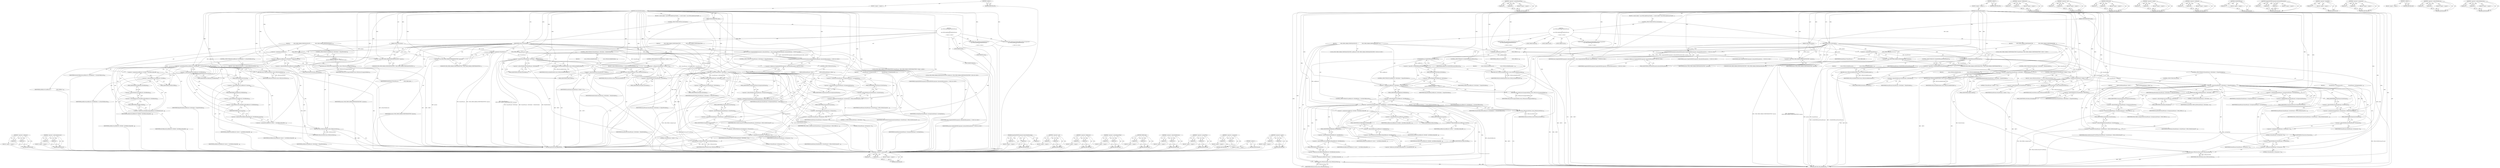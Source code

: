 digraph "&lt;operator&gt;.indirectIndexAccess" {
vulnerable_196 [label=<(METHOD,&lt;operator&gt;.notEquals)>];
vulnerable_197 [label=<(PARAM,p1)>];
vulnerable_198 [label=<(PARAM,p2)>];
vulnerable_199 [label=<(BLOCK,&lt;empty&gt;,&lt;empty&gt;)>];
vulnerable_200 [label=<(METHOD_RETURN,ANY)>];
vulnerable_221 [label=<(METHOD,&lt;operator&gt;.indirectIndexAccess)>];
vulnerable_222 [label=<(PARAM,p1)>];
vulnerable_223 [label=<(PARAM,p2)>];
vulnerable_224 [label=<(BLOCK,&lt;empty&gt;,&lt;empty&gt;)>];
vulnerable_225 [label=<(METHOD_RETURN,ANY)>];
vulnerable_6 [label=<(METHOD,&lt;global&gt;)<SUB>1</SUB>>];
vulnerable_7 [label=<(BLOCK,&lt;empty&gt;,&lt;empty&gt;)<SUB>1</SUB>>];
vulnerable_8 [label=<(METHOD,internalGetParameter)<SUB>1</SUB>>];
vulnerable_9 [label=<(PARAM,OMX_INDEXTYPE index)<SUB>2</SUB>>];
vulnerable_10 [label=<(PARAM,OMX_PTR params)<SUB>2</SUB>>];
vulnerable_11 [label=<(BLOCK,{
 switch (index) {
 case OMX_IndexParamVideoPo...,{
 switch (index) {
 case OMX_IndexParamVideoPo...)<SUB>2</SUB>>];
vulnerable_12 [label=<(CONTROL_STRUCTURE,SWITCH,switch(index))<SUB>3</SUB>>];
vulnerable_13 [label=<(IDENTIFIER,index,switch(index))<SUB>3</SUB>>];
vulnerable_14 [label="<(BLOCK,{
 case OMX_IndexParamVideoPortFormat:
 {

    ...,{
 case OMX_IndexParamVideoPortFormat:
 {

    ...)<SUB>3</SUB>>"];
vulnerable_15 [label=<(JUMP_TARGET,case)<SUB>4</SUB>>];
vulnerable_16 [label="<(IDENTIFIER,OMX_IndexParamVideoPortFormat,{
 case OMX_IndexParamVideoPortFormat:
 {

    ...)<SUB>4</SUB>>"];
vulnerable_17 [label=<(BLOCK,{

             OMX_VIDEO_PARAM_PORTFORMATTYPE ...,{

             OMX_VIDEO_PARAM_PORTFORMATTYPE ...)<SUB>5</SUB>>];
vulnerable_18 [label="<(LOCAL,OMX_VIDEO_PARAM_PORTFORMATTYPE* formatParams: OMX_VIDEO_PARAM_PORTFORMATTYPE*)<SUB>7</SUB>>"];
vulnerable_19 [label=<(&lt;operator&gt;.assignment,*formatParams =
                 (OMX_VIDEO_PAR...)<SUB>7</SUB>>];
vulnerable_20 [label=<(IDENTIFIER,formatParams,*formatParams =
                 (OMX_VIDEO_PAR...)<SUB>7</SUB>>];
vulnerable_21 [label=<(&lt;operator&gt;.cast,(OMX_VIDEO_PARAM_PORTFORMATTYPE *)params)<SUB>8</SUB>>];
vulnerable_22 [label=<(UNKNOWN,OMX_VIDEO_PARAM_PORTFORMATTYPE *,OMX_VIDEO_PARAM_PORTFORMATTYPE *)<SUB>8</SUB>>];
vulnerable_23 [label=<(IDENTIFIER,params,(OMX_VIDEO_PARAM_PORTFORMATTYPE *)params)<SUB>8</SUB>>];
vulnerable_24 [label=<(CONTROL_STRUCTURE,IF,if (formatParams-&gt;nPortIndex &gt; kMaxPortIndex))<SUB>10</SUB>>];
vulnerable_25 [label=<(&lt;operator&gt;.greaterThan,formatParams-&gt;nPortIndex &gt; kMaxPortIndex)<SUB>10</SUB>>];
vulnerable_26 [label=<(&lt;operator&gt;.indirectFieldAccess,formatParams-&gt;nPortIndex)<SUB>10</SUB>>];
vulnerable_27 [label=<(IDENTIFIER,formatParams,formatParams-&gt;nPortIndex &gt; kMaxPortIndex)<SUB>10</SUB>>];
vulnerable_28 [label=<(FIELD_IDENTIFIER,nPortIndex,nPortIndex)<SUB>10</SUB>>];
vulnerable_29 [label=<(IDENTIFIER,kMaxPortIndex,formatParams-&gt;nPortIndex &gt; kMaxPortIndex)<SUB>10</SUB>>];
vulnerable_30 [label=<(BLOCK,{
                 return OMX_ErrorBadPortIndex...,{
                 return OMX_ErrorBadPortIndex...)<SUB>10</SUB>>];
vulnerable_31 [label=<(RETURN,return OMX_ErrorBadPortIndex;,return OMX_ErrorBadPortIndex;)<SUB>11</SUB>>];
vulnerable_32 [label=<(IDENTIFIER,OMX_ErrorBadPortIndex,return OMX_ErrorBadPortIndex;)<SUB>11</SUB>>];
vulnerable_33 [label=<(CONTROL_STRUCTURE,IF,if (formatParams-&gt;nIndex != 0))<SUB>14</SUB>>];
vulnerable_34 [label=<(&lt;operator&gt;.notEquals,formatParams-&gt;nIndex != 0)<SUB>14</SUB>>];
vulnerable_35 [label=<(&lt;operator&gt;.indirectFieldAccess,formatParams-&gt;nIndex)<SUB>14</SUB>>];
vulnerable_36 [label=<(IDENTIFIER,formatParams,formatParams-&gt;nIndex != 0)<SUB>14</SUB>>];
vulnerable_37 [label=<(FIELD_IDENTIFIER,nIndex,nIndex)<SUB>14</SUB>>];
vulnerable_38 [label=<(LITERAL,0,formatParams-&gt;nIndex != 0)<SUB>14</SUB>>];
vulnerable_39 [label=<(BLOCK,{
 return OMX_ErrorNoMore;
 },{
 return OMX_ErrorNoMore;
 })<SUB>14</SUB>>];
vulnerable_40 [label=<(RETURN,return OMX_ErrorNoMore;,return OMX_ErrorNoMore;)<SUB>15</SUB>>];
vulnerable_41 [label=<(IDENTIFIER,OMX_ErrorNoMore,return OMX_ErrorNoMore;)<SUB>15</SUB>>];
vulnerable_42 [label=<(CONTROL_STRUCTURE,IF,if (formatParams-&gt;nPortIndex == kInputPortIndex))<SUB>18</SUB>>];
vulnerable_43 [label=<(&lt;operator&gt;.equals,formatParams-&gt;nPortIndex == kInputPortIndex)<SUB>18</SUB>>];
vulnerable_44 [label=<(&lt;operator&gt;.indirectFieldAccess,formatParams-&gt;nPortIndex)<SUB>18</SUB>>];
vulnerable_45 [label=<(IDENTIFIER,formatParams,formatParams-&gt;nPortIndex == kInputPortIndex)<SUB>18</SUB>>];
vulnerable_46 [label=<(FIELD_IDENTIFIER,nPortIndex,nPortIndex)<SUB>18</SUB>>];
vulnerable_47 [label=<(IDENTIFIER,kInputPortIndex,formatParams-&gt;nPortIndex == kInputPortIndex)<SUB>18</SUB>>];
vulnerable_48 [label=<(BLOCK,{
                formatParams-&gt;eCompressionFor...,{
                formatParams-&gt;eCompressionFor...)<SUB>18</SUB>>];
vulnerable_49 [label=<(&lt;operator&gt;.assignment,formatParams-&gt;eCompressionFormat = mCodingType)<SUB>19</SUB>>];
vulnerable_50 [label=<(&lt;operator&gt;.indirectFieldAccess,formatParams-&gt;eCompressionFormat)<SUB>19</SUB>>];
vulnerable_51 [label=<(IDENTIFIER,formatParams,formatParams-&gt;eCompressionFormat = mCodingType)<SUB>19</SUB>>];
vulnerable_52 [label=<(FIELD_IDENTIFIER,eCompressionFormat,eCompressionFormat)<SUB>19</SUB>>];
vulnerable_53 [label=<(IDENTIFIER,mCodingType,formatParams-&gt;eCompressionFormat = mCodingType)<SUB>19</SUB>>];
vulnerable_54 [label=<(&lt;operator&gt;.assignment,formatParams-&gt;eColorFormat = OMX_COLOR_FormatUn...)<SUB>20</SUB>>];
vulnerable_55 [label=<(&lt;operator&gt;.indirectFieldAccess,formatParams-&gt;eColorFormat)<SUB>20</SUB>>];
vulnerable_56 [label=<(IDENTIFIER,formatParams,formatParams-&gt;eColorFormat = OMX_COLOR_FormatUn...)<SUB>20</SUB>>];
vulnerable_57 [label=<(FIELD_IDENTIFIER,eColorFormat,eColorFormat)<SUB>20</SUB>>];
vulnerable_58 [label=<(IDENTIFIER,OMX_COLOR_FormatUnused,formatParams-&gt;eColorFormat = OMX_COLOR_FormatUn...)<SUB>20</SUB>>];
vulnerable_59 [label=<(&lt;operator&gt;.assignment,formatParams-&gt;xFramerate = 0)<SUB>21</SUB>>];
vulnerable_60 [label=<(&lt;operator&gt;.indirectFieldAccess,formatParams-&gt;xFramerate)<SUB>21</SUB>>];
vulnerable_61 [label=<(IDENTIFIER,formatParams,formatParams-&gt;xFramerate = 0)<SUB>21</SUB>>];
vulnerable_62 [label=<(FIELD_IDENTIFIER,xFramerate,xFramerate)<SUB>21</SUB>>];
vulnerable_63 [label=<(LITERAL,0,formatParams-&gt;xFramerate = 0)<SUB>21</SUB>>];
vulnerable_64 [label=<(CONTROL_STRUCTURE,ELSE,else)<SUB>22</SUB>>];
vulnerable_65 [label=<(BLOCK,{
                CHECK_EQ(formatParams-&gt;nPortI...,{
                CHECK_EQ(formatParams-&gt;nPortI...)<SUB>22</SUB>>];
vulnerable_66 [label=<(CHECK_EQ,CHECK_EQ(formatParams-&gt;nPortIndex, 1u))<SUB>23</SUB>>];
vulnerable_67 [label=<(&lt;operator&gt;.indirectFieldAccess,formatParams-&gt;nPortIndex)<SUB>23</SUB>>];
vulnerable_68 [label=<(IDENTIFIER,formatParams,CHECK_EQ(formatParams-&gt;nPortIndex, 1u))<SUB>23</SUB>>];
vulnerable_69 [label=<(FIELD_IDENTIFIER,nPortIndex,nPortIndex)<SUB>23</SUB>>];
vulnerable_70 [label=<(LITERAL,1u,CHECK_EQ(formatParams-&gt;nPortIndex, 1u))<SUB>23</SUB>>];
vulnerable_71 [label=<(&lt;operator&gt;.assignment,formatParams-&gt;eCompressionFormat = OMX_VIDEO_Co...)<SUB>25</SUB>>];
vulnerable_72 [label=<(&lt;operator&gt;.indirectFieldAccess,formatParams-&gt;eCompressionFormat)<SUB>25</SUB>>];
vulnerable_73 [label=<(IDENTIFIER,formatParams,formatParams-&gt;eCompressionFormat = OMX_VIDEO_Co...)<SUB>25</SUB>>];
vulnerable_74 [label=<(FIELD_IDENTIFIER,eCompressionFormat,eCompressionFormat)<SUB>25</SUB>>];
vulnerable_75 [label=<(IDENTIFIER,OMX_VIDEO_CodingUnused,formatParams-&gt;eCompressionFormat = OMX_VIDEO_Co...)<SUB>25</SUB>>];
vulnerable_76 [label=<(&lt;operator&gt;.assignment,formatParams-&gt;eColorFormat = OMX_COLOR_FormatYU...)<SUB>26</SUB>>];
vulnerable_77 [label=<(&lt;operator&gt;.indirectFieldAccess,formatParams-&gt;eColorFormat)<SUB>26</SUB>>];
vulnerable_78 [label=<(IDENTIFIER,formatParams,formatParams-&gt;eColorFormat = OMX_COLOR_FormatYU...)<SUB>26</SUB>>];
vulnerable_79 [label=<(FIELD_IDENTIFIER,eColorFormat,eColorFormat)<SUB>26</SUB>>];
vulnerable_80 [label=<(IDENTIFIER,OMX_COLOR_FormatYUV420Planar,formatParams-&gt;eColorFormat = OMX_COLOR_FormatYU...)<SUB>26</SUB>>];
vulnerable_81 [label=<(&lt;operator&gt;.assignment,formatParams-&gt;xFramerate = 0)<SUB>27</SUB>>];
vulnerable_82 [label=<(&lt;operator&gt;.indirectFieldAccess,formatParams-&gt;xFramerate)<SUB>27</SUB>>];
vulnerable_83 [label=<(IDENTIFIER,formatParams,formatParams-&gt;xFramerate = 0)<SUB>27</SUB>>];
vulnerable_84 [label=<(FIELD_IDENTIFIER,xFramerate,xFramerate)<SUB>27</SUB>>];
vulnerable_85 [label=<(LITERAL,0,formatParams-&gt;xFramerate = 0)<SUB>27</SUB>>];
vulnerable_86 [label=<(RETURN,return OMX_ErrorNone;,return OMX_ErrorNone;)<SUB>30</SUB>>];
vulnerable_87 [label=<(IDENTIFIER,OMX_ErrorNone,return OMX_ErrorNone;)<SUB>30</SUB>>];
vulnerable_88 [label=<(JUMP_TARGET,case)<SUB>33</SUB>>];
vulnerable_89 [label="<(IDENTIFIER,OMX_IndexParamVideoProfileLevelQuerySupported,{
 case OMX_IndexParamVideoPortFormat:
 {

    ...)<SUB>33</SUB>>"];
vulnerable_90 [label=<(BLOCK,{

             OMX_VIDEO_PARAM_PROFILELEVELTYP...,{

             OMX_VIDEO_PARAM_PROFILELEVELTYP...)<SUB>34</SUB>>];
vulnerable_91 [label="<(LOCAL,OMX_VIDEO_PARAM_PROFILELEVELTYPE* profileLevel: OMX_VIDEO_PARAM_PROFILELEVELTYPE*)<SUB>36</SUB>>"];
vulnerable_92 [label=<(&lt;operator&gt;.assignment,*profileLevel =
                   (OMX_VIDEO_P...)<SUB>36</SUB>>];
vulnerable_93 [label=<(IDENTIFIER,profileLevel,*profileLevel =
                   (OMX_VIDEO_P...)<SUB>36</SUB>>];
vulnerable_94 [label=<(&lt;operator&gt;.cast,(OMX_VIDEO_PARAM_PROFILELEVELTYPE *) params)<SUB>37</SUB>>];
vulnerable_95 [label=<(UNKNOWN,OMX_VIDEO_PARAM_PROFILELEVELTYPE *,OMX_VIDEO_PARAM_PROFILELEVELTYPE *)<SUB>37</SUB>>];
vulnerable_96 [label=<(IDENTIFIER,params,(OMX_VIDEO_PARAM_PROFILELEVELTYPE *) params)<SUB>37</SUB>>];
vulnerable_97 [label=<(CONTROL_STRUCTURE,IF,if (profileLevel-&gt;nPortIndex != kInputPortIndex))<SUB>39</SUB>>];
vulnerable_98 [label=<(&lt;operator&gt;.notEquals,profileLevel-&gt;nPortIndex != kInputPortIndex)<SUB>39</SUB>>];
vulnerable_99 [label=<(&lt;operator&gt;.indirectFieldAccess,profileLevel-&gt;nPortIndex)<SUB>39</SUB>>];
vulnerable_100 [label=<(IDENTIFIER,profileLevel,profileLevel-&gt;nPortIndex != kInputPortIndex)<SUB>39</SUB>>];
vulnerable_101 [label=<(FIELD_IDENTIFIER,nPortIndex,nPortIndex)<SUB>39</SUB>>];
vulnerable_102 [label=<(IDENTIFIER,kInputPortIndex,profileLevel-&gt;nPortIndex != kInputPortIndex)<SUB>39</SUB>>];
vulnerable_103 [label="<(BLOCK,{
                 ALOGE(&quot;Invalid port index: %...,{
                 ALOGE(&quot;Invalid port index: %...)<SUB>39</SUB>>"];
vulnerable_104 [label=<(RETURN,return OMX_ErrorUnsupportedIndex;,return OMX_ErrorUnsupportedIndex;)<SUB>41</SUB>>];
vulnerable_105 [label=<(IDENTIFIER,OMX_ErrorUnsupportedIndex,return OMX_ErrorUnsupportedIndex;)<SUB>41</SUB>>];
vulnerable_106 [label=<(CONTROL_STRUCTURE,IF,if (profileLevel-&gt;nProfileIndex &gt;= mNumProfileLevels))<SUB>44</SUB>>];
vulnerable_107 [label=<(&lt;operator&gt;.greaterEqualsThan,profileLevel-&gt;nProfileIndex &gt;= mNumProfileLevels)<SUB>44</SUB>>];
vulnerable_108 [label=<(&lt;operator&gt;.indirectFieldAccess,profileLevel-&gt;nProfileIndex)<SUB>44</SUB>>];
vulnerable_109 [label=<(IDENTIFIER,profileLevel,profileLevel-&gt;nProfileIndex &gt;= mNumProfileLevels)<SUB>44</SUB>>];
vulnerable_110 [label=<(FIELD_IDENTIFIER,nProfileIndex,nProfileIndex)<SUB>44</SUB>>];
vulnerable_111 [label=<(IDENTIFIER,mNumProfileLevels,profileLevel-&gt;nProfileIndex &gt;= mNumProfileLevels)<SUB>44</SUB>>];
vulnerable_112 [label=<(BLOCK,{
 return OMX_ErrorNoMore;
 },{
 return OMX_ErrorNoMore;
 })<SUB>44</SUB>>];
vulnerable_113 [label=<(RETURN,return OMX_ErrorNoMore;,return OMX_ErrorNoMore;)<SUB>45</SUB>>];
vulnerable_114 [label=<(IDENTIFIER,OMX_ErrorNoMore,return OMX_ErrorNoMore;)<SUB>45</SUB>>];
vulnerable_115 [label=<(&lt;operator&gt;.assignment,profileLevel-&gt;eProfile = mProfileLevels[profile...)<SUB>48</SUB>>];
vulnerable_116 [label=<(&lt;operator&gt;.indirectFieldAccess,profileLevel-&gt;eProfile)<SUB>48</SUB>>];
vulnerable_117 [label=<(IDENTIFIER,profileLevel,profileLevel-&gt;eProfile = mProfileLevels[profile...)<SUB>48</SUB>>];
vulnerable_118 [label=<(FIELD_IDENTIFIER,eProfile,eProfile)<SUB>48</SUB>>];
vulnerable_119 [label=<(&lt;operator&gt;.fieldAccess,mProfileLevels[profileLevel-&gt;nProfileIndex].mPr...)<SUB>48</SUB>>];
vulnerable_120 [label=<(&lt;operator&gt;.indirectIndexAccess,mProfileLevels[profileLevel-&gt;nProfileIndex])<SUB>48</SUB>>];
vulnerable_121 [label=<(IDENTIFIER,mProfileLevels,profileLevel-&gt;eProfile = mProfileLevels[profile...)<SUB>48</SUB>>];
vulnerable_122 [label=<(&lt;operator&gt;.indirectFieldAccess,profileLevel-&gt;nProfileIndex)<SUB>48</SUB>>];
vulnerable_123 [label=<(IDENTIFIER,profileLevel,profileLevel-&gt;eProfile = mProfileLevels[profile...)<SUB>48</SUB>>];
vulnerable_124 [label=<(FIELD_IDENTIFIER,nProfileIndex,nProfileIndex)<SUB>48</SUB>>];
vulnerable_125 [label=<(FIELD_IDENTIFIER,mProfile,mProfile)<SUB>48</SUB>>];
vulnerable_126 [label=<(&lt;operator&gt;.assignment,profileLevel-&gt;eLevel   = mProfileLevels[profile...)<SUB>49</SUB>>];
vulnerable_127 [label=<(&lt;operator&gt;.indirectFieldAccess,profileLevel-&gt;eLevel)<SUB>49</SUB>>];
vulnerable_128 [label=<(IDENTIFIER,profileLevel,profileLevel-&gt;eLevel   = mProfileLevels[profile...)<SUB>49</SUB>>];
vulnerable_129 [label=<(FIELD_IDENTIFIER,eLevel,eLevel)<SUB>49</SUB>>];
vulnerable_130 [label=<(&lt;operator&gt;.fieldAccess,mProfileLevels[profileLevel-&gt;nProfileIndex].mLevel)<SUB>49</SUB>>];
vulnerable_131 [label=<(&lt;operator&gt;.indirectIndexAccess,mProfileLevels[profileLevel-&gt;nProfileIndex])<SUB>49</SUB>>];
vulnerable_132 [label=<(IDENTIFIER,mProfileLevels,profileLevel-&gt;eLevel   = mProfileLevels[profile...)<SUB>49</SUB>>];
vulnerable_133 [label=<(&lt;operator&gt;.indirectFieldAccess,profileLevel-&gt;nProfileIndex)<SUB>49</SUB>>];
vulnerable_134 [label=<(IDENTIFIER,profileLevel,profileLevel-&gt;eLevel   = mProfileLevels[profile...)<SUB>49</SUB>>];
vulnerable_135 [label=<(FIELD_IDENTIFIER,nProfileIndex,nProfileIndex)<SUB>49</SUB>>];
vulnerable_136 [label=<(FIELD_IDENTIFIER,mLevel,mLevel)<SUB>49</SUB>>];
vulnerable_137 [label=<(RETURN,return OMX_ErrorNone;,return OMX_ErrorNone;)<SUB>50</SUB>>];
vulnerable_138 [label=<(IDENTIFIER,OMX_ErrorNone,return OMX_ErrorNone;)<SUB>50</SUB>>];
vulnerable_139 [label=<(JUMP_TARGET,default)<SUB>53</SUB>>];
vulnerable_140 [label="<(RETURN,return SimpleSoftOMXComponent::internalGetParam...,return SimpleSoftOMXComponent::internalGetParam...)<SUB>54</SUB>>"];
vulnerable_141 [label="<(SimpleSoftOMXComponent.internalGetParameter,SimpleSoftOMXComponent::internalGetParameter(in...)<SUB>54</SUB>>"];
vulnerable_142 [label="<(&lt;operator&gt;.fieldAccess,SimpleSoftOMXComponent::internalGetParameter)<SUB>54</SUB>>"];
vulnerable_143 [label="<(IDENTIFIER,SimpleSoftOMXComponent,SimpleSoftOMXComponent::internalGetParameter(in...)<SUB>54</SUB>>"];
vulnerable_144 [label=<(FIELD_IDENTIFIER,internalGetParameter,internalGetParameter)<SUB>54</SUB>>];
vulnerable_145 [label="<(IDENTIFIER,index,SimpleSoftOMXComponent::internalGetParameter(in...)<SUB>54</SUB>>"];
vulnerable_146 [label="<(IDENTIFIER,params,SimpleSoftOMXComponent::internalGetParameter(in...)<SUB>54</SUB>>"];
vulnerable_147 [label=<(METHOD_RETURN,OMX_ERRORTYPE)<SUB>1</SUB>>];
vulnerable_149 [label=<(METHOD_RETURN,ANY)<SUB>1</SUB>>];
vulnerable_226 [label=<(METHOD,SimpleSoftOMXComponent.internalGetParameter)>];
vulnerable_227 [label=<(PARAM,p1)>];
vulnerable_228 [label=<(PARAM,p2)>];
vulnerable_229 [label=<(PARAM,p3)>];
vulnerable_230 [label=<(BLOCK,&lt;empty&gt;,&lt;empty&gt;)>];
vulnerable_231 [label=<(METHOD_RETURN,ANY)>];
vulnerable_181 [label=<(METHOD,&lt;operator&gt;.cast)>];
vulnerable_182 [label=<(PARAM,p1)>];
vulnerable_183 [label=<(PARAM,p2)>];
vulnerable_184 [label=<(BLOCK,&lt;empty&gt;,&lt;empty&gt;)>];
vulnerable_185 [label=<(METHOD_RETURN,ANY)>];
vulnerable_216 [label=<(METHOD,&lt;operator&gt;.fieldAccess)>];
vulnerable_217 [label=<(PARAM,p1)>];
vulnerable_218 [label=<(PARAM,p2)>];
vulnerable_219 [label=<(BLOCK,&lt;empty&gt;,&lt;empty&gt;)>];
vulnerable_220 [label=<(METHOD_RETURN,ANY)>];
vulnerable_211 [label=<(METHOD,&lt;operator&gt;.greaterEqualsThan)>];
vulnerable_212 [label=<(PARAM,p1)>];
vulnerable_213 [label=<(PARAM,p2)>];
vulnerable_214 [label=<(BLOCK,&lt;empty&gt;,&lt;empty&gt;)>];
vulnerable_215 [label=<(METHOD_RETURN,ANY)>];
vulnerable_206 [label=<(METHOD,CHECK_EQ)>];
vulnerable_207 [label=<(PARAM,p1)>];
vulnerable_208 [label=<(PARAM,p2)>];
vulnerable_209 [label=<(BLOCK,&lt;empty&gt;,&lt;empty&gt;)>];
vulnerable_210 [label=<(METHOD_RETURN,ANY)>];
vulnerable_191 [label=<(METHOD,&lt;operator&gt;.indirectFieldAccess)>];
vulnerable_192 [label=<(PARAM,p1)>];
vulnerable_193 [label=<(PARAM,p2)>];
vulnerable_194 [label=<(BLOCK,&lt;empty&gt;,&lt;empty&gt;)>];
vulnerable_195 [label=<(METHOD_RETURN,ANY)>];
vulnerable_186 [label=<(METHOD,&lt;operator&gt;.greaterThan)>];
vulnerable_187 [label=<(PARAM,p1)>];
vulnerable_188 [label=<(PARAM,p2)>];
vulnerable_189 [label=<(BLOCK,&lt;empty&gt;,&lt;empty&gt;)>];
vulnerable_190 [label=<(METHOD_RETURN,ANY)>];
vulnerable_176 [label=<(METHOD,&lt;operator&gt;.assignment)>];
vulnerable_177 [label=<(PARAM,p1)>];
vulnerable_178 [label=<(PARAM,p2)>];
vulnerable_179 [label=<(BLOCK,&lt;empty&gt;,&lt;empty&gt;)>];
vulnerable_180 [label=<(METHOD_RETURN,ANY)>];
vulnerable_170 [label=<(METHOD,&lt;global&gt;)<SUB>1</SUB>>];
vulnerable_171 [label=<(BLOCK,&lt;empty&gt;,&lt;empty&gt;)>];
vulnerable_172 [label=<(METHOD_RETURN,ANY)>];
vulnerable_201 [label=<(METHOD,&lt;operator&gt;.equals)>];
vulnerable_202 [label=<(PARAM,p1)>];
vulnerable_203 [label=<(PARAM,p2)>];
vulnerable_204 [label=<(BLOCK,&lt;empty&gt;,&lt;empty&gt;)>];
vulnerable_205 [label=<(METHOD_RETURN,ANY)>];
fixed_208 [label=<(METHOD,&lt;operator&gt;.greaterThan)>];
fixed_209 [label=<(PARAM,p1)>];
fixed_210 [label=<(PARAM,p2)>];
fixed_211 [label=<(BLOCK,&lt;empty&gt;,&lt;empty&gt;)>];
fixed_212 [label=<(METHOD_RETURN,ANY)>];
fixed_233 [label=<(METHOD,&lt;operator&gt;.greaterEqualsThan)>];
fixed_234 [label=<(PARAM,p1)>];
fixed_235 [label=<(PARAM,p2)>];
fixed_236 [label=<(BLOCK,&lt;empty&gt;,&lt;empty&gt;)>];
fixed_237 [label=<(METHOD_RETURN,ANY)>];
fixed_6 [label=<(METHOD,&lt;global&gt;)<SUB>1</SUB>>];
fixed_7 [label=<(BLOCK,&lt;empty&gt;,&lt;empty&gt;)<SUB>1</SUB>>];
fixed_8 [label=<(METHOD,internalGetParameter)<SUB>1</SUB>>];
fixed_9 [label=<(PARAM,OMX_INDEXTYPE index)<SUB>2</SUB>>];
fixed_10 [label=<(PARAM,OMX_PTR params)<SUB>2</SUB>>];
fixed_11 [label=<(BLOCK,{
 switch (index) {
 case OMX_IndexParamVideoPo...,{
 switch (index) {
 case OMX_IndexParamVideoPo...)<SUB>2</SUB>>];
fixed_12 [label=<(CONTROL_STRUCTURE,SWITCH,switch(index))<SUB>3</SUB>>];
fixed_13 [label=<(IDENTIFIER,index,switch(index))<SUB>3</SUB>>];
fixed_14 [label="<(BLOCK,{
 case OMX_IndexParamVideoPortFormat:
 {

    ...,{
 case OMX_IndexParamVideoPortFormat:
 {

    ...)<SUB>3</SUB>>"];
fixed_15 [label=<(JUMP_TARGET,case)<SUB>4</SUB>>];
fixed_16 [label="<(IDENTIFIER,OMX_IndexParamVideoPortFormat,{
 case OMX_IndexParamVideoPortFormat:
 {

    ...)<SUB>4</SUB>>"];
fixed_17 [label=<(BLOCK,{

             OMX_VIDEO_PARAM_PORTFORMATTYPE ...,{

             OMX_VIDEO_PARAM_PORTFORMATTYPE ...)<SUB>5</SUB>>];
fixed_18 [label="<(LOCAL,OMX_VIDEO_PARAM_PORTFORMATTYPE* formatParams: OMX_VIDEO_PARAM_PORTFORMATTYPE*)<SUB>7</SUB>>"];
fixed_19 [label=<(&lt;operator&gt;.assignment,*formatParams =
                 (OMX_VIDEO_PAR...)<SUB>7</SUB>>];
fixed_20 [label=<(IDENTIFIER,formatParams,*formatParams =
                 (OMX_VIDEO_PAR...)<SUB>7</SUB>>];
fixed_21 [label=<(&lt;operator&gt;.cast,(OMX_VIDEO_PARAM_PORTFORMATTYPE *)params)<SUB>8</SUB>>];
fixed_22 [label=<(UNKNOWN,OMX_VIDEO_PARAM_PORTFORMATTYPE *,OMX_VIDEO_PARAM_PORTFORMATTYPE *)<SUB>8</SUB>>];
fixed_23 [label=<(IDENTIFIER,params,(OMX_VIDEO_PARAM_PORTFORMATTYPE *)params)<SUB>8</SUB>>];
fixed_24 [label=<(CONTROL_STRUCTURE,IF,if (!isValidOMXParam(formatParams)))<SUB>10</SUB>>];
fixed_25 [label=<(&lt;operator&gt;.logicalNot,!isValidOMXParam(formatParams))<SUB>10</SUB>>];
fixed_26 [label=<(isValidOMXParam,isValidOMXParam(formatParams))<SUB>10</SUB>>];
fixed_27 [label=<(IDENTIFIER,formatParams,isValidOMXParam(formatParams))<SUB>10</SUB>>];
fixed_28 [label=<(BLOCK,{
                return OMX_ErrorBadParameter;...,{
                return OMX_ErrorBadParameter;...)<SUB>10</SUB>>];
fixed_29 [label=<(RETURN,return OMX_ErrorBadParameter;,return OMX_ErrorBadParameter;)<SUB>11</SUB>>];
fixed_30 [label=<(IDENTIFIER,OMX_ErrorBadParameter,return OMX_ErrorBadParameter;)<SUB>11</SUB>>];
fixed_31 [label=<(CONTROL_STRUCTURE,IF,if (formatParams-&gt;nPortIndex &gt; kMaxPortIndex))<SUB>14</SUB>>];
fixed_32 [label=<(&lt;operator&gt;.greaterThan,formatParams-&gt;nPortIndex &gt; kMaxPortIndex)<SUB>14</SUB>>];
fixed_33 [label=<(&lt;operator&gt;.indirectFieldAccess,formatParams-&gt;nPortIndex)<SUB>14</SUB>>];
fixed_34 [label=<(IDENTIFIER,formatParams,formatParams-&gt;nPortIndex &gt; kMaxPortIndex)<SUB>14</SUB>>];
fixed_35 [label=<(FIELD_IDENTIFIER,nPortIndex,nPortIndex)<SUB>14</SUB>>];
fixed_36 [label=<(IDENTIFIER,kMaxPortIndex,formatParams-&gt;nPortIndex &gt; kMaxPortIndex)<SUB>14</SUB>>];
fixed_37 [label=<(BLOCK,{
                 return OMX_ErrorBadPortIndex...,{
                 return OMX_ErrorBadPortIndex...)<SUB>14</SUB>>];
fixed_38 [label=<(RETURN,return OMX_ErrorBadPortIndex;,return OMX_ErrorBadPortIndex;)<SUB>15</SUB>>];
fixed_39 [label=<(IDENTIFIER,OMX_ErrorBadPortIndex,return OMX_ErrorBadPortIndex;)<SUB>15</SUB>>];
fixed_40 [label=<(CONTROL_STRUCTURE,IF,if (formatParams-&gt;nIndex != 0))<SUB>18</SUB>>];
fixed_41 [label=<(&lt;operator&gt;.notEquals,formatParams-&gt;nIndex != 0)<SUB>18</SUB>>];
fixed_42 [label=<(&lt;operator&gt;.indirectFieldAccess,formatParams-&gt;nIndex)<SUB>18</SUB>>];
fixed_43 [label=<(IDENTIFIER,formatParams,formatParams-&gt;nIndex != 0)<SUB>18</SUB>>];
fixed_44 [label=<(FIELD_IDENTIFIER,nIndex,nIndex)<SUB>18</SUB>>];
fixed_45 [label=<(LITERAL,0,formatParams-&gt;nIndex != 0)<SUB>18</SUB>>];
fixed_46 [label=<(BLOCK,{
 return OMX_ErrorNoMore;
 },{
 return OMX_ErrorNoMore;
 })<SUB>18</SUB>>];
fixed_47 [label=<(RETURN,return OMX_ErrorNoMore;,return OMX_ErrorNoMore;)<SUB>19</SUB>>];
fixed_48 [label=<(IDENTIFIER,OMX_ErrorNoMore,return OMX_ErrorNoMore;)<SUB>19</SUB>>];
fixed_49 [label=<(CONTROL_STRUCTURE,IF,if (formatParams-&gt;nPortIndex == kInputPortIndex))<SUB>22</SUB>>];
fixed_50 [label=<(&lt;operator&gt;.equals,formatParams-&gt;nPortIndex == kInputPortIndex)<SUB>22</SUB>>];
fixed_51 [label=<(&lt;operator&gt;.indirectFieldAccess,formatParams-&gt;nPortIndex)<SUB>22</SUB>>];
fixed_52 [label=<(IDENTIFIER,formatParams,formatParams-&gt;nPortIndex == kInputPortIndex)<SUB>22</SUB>>];
fixed_53 [label=<(FIELD_IDENTIFIER,nPortIndex,nPortIndex)<SUB>22</SUB>>];
fixed_54 [label=<(IDENTIFIER,kInputPortIndex,formatParams-&gt;nPortIndex == kInputPortIndex)<SUB>22</SUB>>];
fixed_55 [label=<(BLOCK,{
                formatParams-&gt;eCompressionFor...,{
                formatParams-&gt;eCompressionFor...)<SUB>22</SUB>>];
fixed_56 [label=<(&lt;operator&gt;.assignment,formatParams-&gt;eCompressionFormat = mCodingType)<SUB>23</SUB>>];
fixed_57 [label=<(&lt;operator&gt;.indirectFieldAccess,formatParams-&gt;eCompressionFormat)<SUB>23</SUB>>];
fixed_58 [label=<(IDENTIFIER,formatParams,formatParams-&gt;eCompressionFormat = mCodingType)<SUB>23</SUB>>];
fixed_59 [label=<(FIELD_IDENTIFIER,eCompressionFormat,eCompressionFormat)<SUB>23</SUB>>];
fixed_60 [label=<(IDENTIFIER,mCodingType,formatParams-&gt;eCompressionFormat = mCodingType)<SUB>23</SUB>>];
fixed_61 [label=<(&lt;operator&gt;.assignment,formatParams-&gt;eColorFormat = OMX_COLOR_FormatUn...)<SUB>24</SUB>>];
fixed_62 [label=<(&lt;operator&gt;.indirectFieldAccess,formatParams-&gt;eColorFormat)<SUB>24</SUB>>];
fixed_63 [label=<(IDENTIFIER,formatParams,formatParams-&gt;eColorFormat = OMX_COLOR_FormatUn...)<SUB>24</SUB>>];
fixed_64 [label=<(FIELD_IDENTIFIER,eColorFormat,eColorFormat)<SUB>24</SUB>>];
fixed_65 [label=<(IDENTIFIER,OMX_COLOR_FormatUnused,formatParams-&gt;eColorFormat = OMX_COLOR_FormatUn...)<SUB>24</SUB>>];
fixed_66 [label=<(&lt;operator&gt;.assignment,formatParams-&gt;xFramerate = 0)<SUB>25</SUB>>];
fixed_67 [label=<(&lt;operator&gt;.indirectFieldAccess,formatParams-&gt;xFramerate)<SUB>25</SUB>>];
fixed_68 [label=<(IDENTIFIER,formatParams,formatParams-&gt;xFramerate = 0)<SUB>25</SUB>>];
fixed_69 [label=<(FIELD_IDENTIFIER,xFramerate,xFramerate)<SUB>25</SUB>>];
fixed_70 [label=<(LITERAL,0,formatParams-&gt;xFramerate = 0)<SUB>25</SUB>>];
fixed_71 [label=<(CONTROL_STRUCTURE,ELSE,else)<SUB>26</SUB>>];
fixed_72 [label=<(BLOCK,{
                CHECK_EQ(formatParams-&gt;nPortI...,{
                CHECK_EQ(formatParams-&gt;nPortI...)<SUB>26</SUB>>];
fixed_73 [label=<(CHECK_EQ,CHECK_EQ(formatParams-&gt;nPortIndex, 1u))<SUB>27</SUB>>];
fixed_74 [label=<(&lt;operator&gt;.indirectFieldAccess,formatParams-&gt;nPortIndex)<SUB>27</SUB>>];
fixed_75 [label=<(IDENTIFIER,formatParams,CHECK_EQ(formatParams-&gt;nPortIndex, 1u))<SUB>27</SUB>>];
fixed_76 [label=<(FIELD_IDENTIFIER,nPortIndex,nPortIndex)<SUB>27</SUB>>];
fixed_77 [label=<(LITERAL,1u,CHECK_EQ(formatParams-&gt;nPortIndex, 1u))<SUB>27</SUB>>];
fixed_78 [label=<(&lt;operator&gt;.assignment,formatParams-&gt;eCompressionFormat = OMX_VIDEO_Co...)<SUB>29</SUB>>];
fixed_79 [label=<(&lt;operator&gt;.indirectFieldAccess,formatParams-&gt;eCompressionFormat)<SUB>29</SUB>>];
fixed_80 [label=<(IDENTIFIER,formatParams,formatParams-&gt;eCompressionFormat = OMX_VIDEO_Co...)<SUB>29</SUB>>];
fixed_81 [label=<(FIELD_IDENTIFIER,eCompressionFormat,eCompressionFormat)<SUB>29</SUB>>];
fixed_82 [label=<(IDENTIFIER,OMX_VIDEO_CodingUnused,formatParams-&gt;eCompressionFormat = OMX_VIDEO_Co...)<SUB>29</SUB>>];
fixed_83 [label=<(&lt;operator&gt;.assignment,formatParams-&gt;eColorFormat = OMX_COLOR_FormatYU...)<SUB>30</SUB>>];
fixed_84 [label=<(&lt;operator&gt;.indirectFieldAccess,formatParams-&gt;eColorFormat)<SUB>30</SUB>>];
fixed_85 [label=<(IDENTIFIER,formatParams,formatParams-&gt;eColorFormat = OMX_COLOR_FormatYU...)<SUB>30</SUB>>];
fixed_86 [label=<(FIELD_IDENTIFIER,eColorFormat,eColorFormat)<SUB>30</SUB>>];
fixed_87 [label=<(IDENTIFIER,OMX_COLOR_FormatYUV420Planar,formatParams-&gt;eColorFormat = OMX_COLOR_FormatYU...)<SUB>30</SUB>>];
fixed_88 [label=<(&lt;operator&gt;.assignment,formatParams-&gt;xFramerate = 0)<SUB>31</SUB>>];
fixed_89 [label=<(&lt;operator&gt;.indirectFieldAccess,formatParams-&gt;xFramerate)<SUB>31</SUB>>];
fixed_90 [label=<(IDENTIFIER,formatParams,formatParams-&gt;xFramerate = 0)<SUB>31</SUB>>];
fixed_91 [label=<(FIELD_IDENTIFIER,xFramerate,xFramerate)<SUB>31</SUB>>];
fixed_92 [label=<(LITERAL,0,formatParams-&gt;xFramerate = 0)<SUB>31</SUB>>];
fixed_93 [label=<(RETURN,return OMX_ErrorNone;,return OMX_ErrorNone;)<SUB>34</SUB>>];
fixed_94 [label=<(IDENTIFIER,OMX_ErrorNone,return OMX_ErrorNone;)<SUB>34</SUB>>];
fixed_95 [label=<(JUMP_TARGET,case)<SUB>37</SUB>>];
fixed_96 [label="<(IDENTIFIER,OMX_IndexParamVideoProfileLevelQuerySupported,{
 case OMX_IndexParamVideoPortFormat:
 {

    ...)<SUB>37</SUB>>"];
fixed_97 [label=<(BLOCK,{

             OMX_VIDEO_PARAM_PROFILELEVELTYP...,{

             OMX_VIDEO_PARAM_PROFILELEVELTYP...)<SUB>38</SUB>>];
fixed_98 [label="<(LOCAL,OMX_VIDEO_PARAM_PROFILELEVELTYPE* profileLevel: OMX_VIDEO_PARAM_PROFILELEVELTYPE*)<SUB>40</SUB>>"];
fixed_99 [label=<(&lt;operator&gt;.assignment,*profileLevel =
                   (OMX_VIDEO_P...)<SUB>40</SUB>>];
fixed_100 [label=<(IDENTIFIER,profileLevel,*profileLevel =
                   (OMX_VIDEO_P...)<SUB>40</SUB>>];
fixed_101 [label=<(&lt;operator&gt;.cast,(OMX_VIDEO_PARAM_PROFILELEVELTYPE *) params)<SUB>41</SUB>>];
fixed_102 [label=<(UNKNOWN,OMX_VIDEO_PARAM_PROFILELEVELTYPE *,OMX_VIDEO_PARAM_PROFILELEVELTYPE *)<SUB>41</SUB>>];
fixed_103 [label=<(IDENTIFIER,params,(OMX_VIDEO_PARAM_PROFILELEVELTYPE *) params)<SUB>41</SUB>>];
fixed_104 [label=<(CONTROL_STRUCTURE,IF,if (!isValidOMXParam(profileLevel)))<SUB>43</SUB>>];
fixed_105 [label=<(&lt;operator&gt;.logicalNot,!isValidOMXParam(profileLevel))<SUB>43</SUB>>];
fixed_106 [label=<(isValidOMXParam,isValidOMXParam(profileLevel))<SUB>43</SUB>>];
fixed_107 [label=<(IDENTIFIER,profileLevel,isValidOMXParam(profileLevel))<SUB>43</SUB>>];
fixed_108 [label=<(BLOCK,{
                return OMX_ErrorBadParameter;...,{
                return OMX_ErrorBadParameter;...)<SUB>43</SUB>>];
fixed_109 [label=<(RETURN,return OMX_ErrorBadParameter;,return OMX_ErrorBadParameter;)<SUB>44</SUB>>];
fixed_110 [label=<(IDENTIFIER,OMX_ErrorBadParameter,return OMX_ErrorBadParameter;)<SUB>44</SUB>>];
fixed_111 [label=<(CONTROL_STRUCTURE,IF,if (profileLevel-&gt;nPortIndex != kInputPortIndex))<SUB>47</SUB>>];
fixed_112 [label=<(&lt;operator&gt;.notEquals,profileLevel-&gt;nPortIndex != kInputPortIndex)<SUB>47</SUB>>];
fixed_113 [label=<(&lt;operator&gt;.indirectFieldAccess,profileLevel-&gt;nPortIndex)<SUB>47</SUB>>];
fixed_114 [label=<(IDENTIFIER,profileLevel,profileLevel-&gt;nPortIndex != kInputPortIndex)<SUB>47</SUB>>];
fixed_115 [label=<(FIELD_IDENTIFIER,nPortIndex,nPortIndex)<SUB>47</SUB>>];
fixed_116 [label=<(IDENTIFIER,kInputPortIndex,profileLevel-&gt;nPortIndex != kInputPortIndex)<SUB>47</SUB>>];
fixed_117 [label="<(BLOCK,{
                 ALOGE(&quot;Invalid port index: %...,{
                 ALOGE(&quot;Invalid port index: %...)<SUB>47</SUB>>"];
fixed_118 [label=<(RETURN,return OMX_ErrorUnsupportedIndex;,return OMX_ErrorUnsupportedIndex;)<SUB>49</SUB>>];
fixed_119 [label=<(IDENTIFIER,OMX_ErrorUnsupportedIndex,return OMX_ErrorUnsupportedIndex;)<SUB>49</SUB>>];
fixed_120 [label=<(CONTROL_STRUCTURE,IF,if (profileLevel-&gt;nProfileIndex &gt;= mNumProfileLevels))<SUB>52</SUB>>];
fixed_121 [label=<(&lt;operator&gt;.greaterEqualsThan,profileLevel-&gt;nProfileIndex &gt;= mNumProfileLevels)<SUB>52</SUB>>];
fixed_122 [label=<(&lt;operator&gt;.indirectFieldAccess,profileLevel-&gt;nProfileIndex)<SUB>52</SUB>>];
fixed_123 [label=<(IDENTIFIER,profileLevel,profileLevel-&gt;nProfileIndex &gt;= mNumProfileLevels)<SUB>52</SUB>>];
fixed_124 [label=<(FIELD_IDENTIFIER,nProfileIndex,nProfileIndex)<SUB>52</SUB>>];
fixed_125 [label=<(IDENTIFIER,mNumProfileLevels,profileLevel-&gt;nProfileIndex &gt;= mNumProfileLevels)<SUB>52</SUB>>];
fixed_126 [label=<(BLOCK,{
 return OMX_ErrorNoMore;
 },{
 return OMX_ErrorNoMore;
 })<SUB>52</SUB>>];
fixed_127 [label=<(RETURN,return OMX_ErrorNoMore;,return OMX_ErrorNoMore;)<SUB>53</SUB>>];
fixed_128 [label=<(IDENTIFIER,OMX_ErrorNoMore,return OMX_ErrorNoMore;)<SUB>53</SUB>>];
fixed_129 [label=<(&lt;operator&gt;.assignment,profileLevel-&gt;eProfile = mProfileLevels[profile...)<SUB>56</SUB>>];
fixed_130 [label=<(&lt;operator&gt;.indirectFieldAccess,profileLevel-&gt;eProfile)<SUB>56</SUB>>];
fixed_131 [label=<(IDENTIFIER,profileLevel,profileLevel-&gt;eProfile = mProfileLevels[profile...)<SUB>56</SUB>>];
fixed_132 [label=<(FIELD_IDENTIFIER,eProfile,eProfile)<SUB>56</SUB>>];
fixed_133 [label=<(&lt;operator&gt;.fieldAccess,mProfileLevels[profileLevel-&gt;nProfileIndex].mPr...)<SUB>56</SUB>>];
fixed_134 [label=<(&lt;operator&gt;.indirectIndexAccess,mProfileLevels[profileLevel-&gt;nProfileIndex])<SUB>56</SUB>>];
fixed_135 [label=<(IDENTIFIER,mProfileLevels,profileLevel-&gt;eProfile = mProfileLevels[profile...)<SUB>56</SUB>>];
fixed_136 [label=<(&lt;operator&gt;.indirectFieldAccess,profileLevel-&gt;nProfileIndex)<SUB>56</SUB>>];
fixed_137 [label=<(IDENTIFIER,profileLevel,profileLevel-&gt;eProfile = mProfileLevels[profile...)<SUB>56</SUB>>];
fixed_138 [label=<(FIELD_IDENTIFIER,nProfileIndex,nProfileIndex)<SUB>56</SUB>>];
fixed_139 [label=<(FIELD_IDENTIFIER,mProfile,mProfile)<SUB>56</SUB>>];
fixed_140 [label=<(&lt;operator&gt;.assignment,profileLevel-&gt;eLevel   = mProfileLevels[profile...)<SUB>57</SUB>>];
fixed_141 [label=<(&lt;operator&gt;.indirectFieldAccess,profileLevel-&gt;eLevel)<SUB>57</SUB>>];
fixed_142 [label=<(IDENTIFIER,profileLevel,profileLevel-&gt;eLevel   = mProfileLevels[profile...)<SUB>57</SUB>>];
fixed_143 [label=<(FIELD_IDENTIFIER,eLevel,eLevel)<SUB>57</SUB>>];
fixed_144 [label=<(&lt;operator&gt;.fieldAccess,mProfileLevels[profileLevel-&gt;nProfileIndex].mLevel)<SUB>57</SUB>>];
fixed_145 [label=<(&lt;operator&gt;.indirectIndexAccess,mProfileLevels[profileLevel-&gt;nProfileIndex])<SUB>57</SUB>>];
fixed_146 [label=<(IDENTIFIER,mProfileLevels,profileLevel-&gt;eLevel   = mProfileLevels[profile...)<SUB>57</SUB>>];
fixed_147 [label=<(&lt;operator&gt;.indirectFieldAccess,profileLevel-&gt;nProfileIndex)<SUB>57</SUB>>];
fixed_148 [label=<(IDENTIFIER,profileLevel,profileLevel-&gt;eLevel   = mProfileLevels[profile...)<SUB>57</SUB>>];
fixed_149 [label=<(FIELD_IDENTIFIER,nProfileIndex,nProfileIndex)<SUB>57</SUB>>];
fixed_150 [label=<(FIELD_IDENTIFIER,mLevel,mLevel)<SUB>57</SUB>>];
fixed_151 [label=<(RETURN,return OMX_ErrorNone;,return OMX_ErrorNone;)<SUB>58</SUB>>];
fixed_152 [label=<(IDENTIFIER,OMX_ErrorNone,return OMX_ErrorNone;)<SUB>58</SUB>>];
fixed_153 [label=<(JUMP_TARGET,default)<SUB>61</SUB>>];
fixed_154 [label="<(RETURN,return SimpleSoftOMXComponent::internalGetParam...,return SimpleSoftOMXComponent::internalGetParam...)<SUB>62</SUB>>"];
fixed_155 [label="<(SimpleSoftOMXComponent.internalGetParameter,SimpleSoftOMXComponent::internalGetParameter(in...)<SUB>62</SUB>>"];
fixed_156 [label="<(&lt;operator&gt;.fieldAccess,SimpleSoftOMXComponent::internalGetParameter)<SUB>62</SUB>>"];
fixed_157 [label="<(IDENTIFIER,SimpleSoftOMXComponent,SimpleSoftOMXComponent::internalGetParameter(in...)<SUB>62</SUB>>"];
fixed_158 [label=<(FIELD_IDENTIFIER,internalGetParameter,internalGetParameter)<SUB>62</SUB>>];
fixed_159 [label="<(IDENTIFIER,index,SimpleSoftOMXComponent::internalGetParameter(in...)<SUB>62</SUB>>"];
fixed_160 [label="<(IDENTIFIER,params,SimpleSoftOMXComponent::internalGetParameter(in...)<SUB>62</SUB>>"];
fixed_161 [label=<(METHOD_RETURN,OMX_ERRORTYPE)<SUB>1</SUB>>];
fixed_163 [label=<(METHOD_RETURN,ANY)<SUB>1</SUB>>];
fixed_238 [label=<(METHOD,&lt;operator&gt;.fieldAccess)>];
fixed_239 [label=<(PARAM,p1)>];
fixed_240 [label=<(PARAM,p2)>];
fixed_241 [label=<(BLOCK,&lt;empty&gt;,&lt;empty&gt;)>];
fixed_242 [label=<(METHOD_RETURN,ANY)>];
fixed_195 [label=<(METHOD,&lt;operator&gt;.cast)>];
fixed_196 [label=<(PARAM,p1)>];
fixed_197 [label=<(PARAM,p2)>];
fixed_198 [label=<(BLOCK,&lt;empty&gt;,&lt;empty&gt;)>];
fixed_199 [label=<(METHOD_RETURN,ANY)>];
fixed_228 [label=<(METHOD,CHECK_EQ)>];
fixed_229 [label=<(PARAM,p1)>];
fixed_230 [label=<(PARAM,p2)>];
fixed_231 [label=<(BLOCK,&lt;empty&gt;,&lt;empty&gt;)>];
fixed_232 [label=<(METHOD_RETURN,ANY)>];
fixed_223 [label=<(METHOD,&lt;operator&gt;.equals)>];
fixed_224 [label=<(PARAM,p1)>];
fixed_225 [label=<(PARAM,p2)>];
fixed_226 [label=<(BLOCK,&lt;empty&gt;,&lt;empty&gt;)>];
fixed_227 [label=<(METHOD_RETURN,ANY)>];
fixed_218 [label=<(METHOD,&lt;operator&gt;.notEquals)>];
fixed_219 [label=<(PARAM,p1)>];
fixed_220 [label=<(PARAM,p2)>];
fixed_221 [label=<(BLOCK,&lt;empty&gt;,&lt;empty&gt;)>];
fixed_222 [label=<(METHOD_RETURN,ANY)>];
fixed_204 [label=<(METHOD,isValidOMXParam)>];
fixed_205 [label=<(PARAM,p1)>];
fixed_206 [label=<(BLOCK,&lt;empty&gt;,&lt;empty&gt;)>];
fixed_207 [label=<(METHOD_RETURN,ANY)>];
fixed_248 [label=<(METHOD,SimpleSoftOMXComponent.internalGetParameter)>];
fixed_249 [label=<(PARAM,p1)>];
fixed_250 [label=<(PARAM,p2)>];
fixed_251 [label=<(PARAM,p3)>];
fixed_252 [label=<(BLOCK,&lt;empty&gt;,&lt;empty&gt;)>];
fixed_253 [label=<(METHOD_RETURN,ANY)>];
fixed_200 [label=<(METHOD,&lt;operator&gt;.logicalNot)>];
fixed_201 [label=<(PARAM,p1)>];
fixed_202 [label=<(BLOCK,&lt;empty&gt;,&lt;empty&gt;)>];
fixed_203 [label=<(METHOD_RETURN,ANY)>];
fixed_190 [label=<(METHOD,&lt;operator&gt;.assignment)>];
fixed_191 [label=<(PARAM,p1)>];
fixed_192 [label=<(PARAM,p2)>];
fixed_193 [label=<(BLOCK,&lt;empty&gt;,&lt;empty&gt;)>];
fixed_194 [label=<(METHOD_RETURN,ANY)>];
fixed_184 [label=<(METHOD,&lt;global&gt;)<SUB>1</SUB>>];
fixed_185 [label=<(BLOCK,&lt;empty&gt;,&lt;empty&gt;)>];
fixed_186 [label=<(METHOD_RETURN,ANY)>];
fixed_213 [label=<(METHOD,&lt;operator&gt;.indirectFieldAccess)>];
fixed_214 [label=<(PARAM,p1)>];
fixed_215 [label=<(PARAM,p2)>];
fixed_216 [label=<(BLOCK,&lt;empty&gt;,&lt;empty&gt;)>];
fixed_217 [label=<(METHOD_RETURN,ANY)>];
fixed_243 [label=<(METHOD,&lt;operator&gt;.indirectIndexAccess)>];
fixed_244 [label=<(PARAM,p1)>];
fixed_245 [label=<(PARAM,p2)>];
fixed_246 [label=<(BLOCK,&lt;empty&gt;,&lt;empty&gt;)>];
fixed_247 [label=<(METHOD_RETURN,ANY)>];
vulnerable_196 -> vulnerable_197  [key=0, label="AST: "];
vulnerable_196 -> vulnerable_197  [key=1, label="DDG: "];
vulnerable_196 -> vulnerable_199  [key=0, label="AST: "];
vulnerable_196 -> vulnerable_198  [key=0, label="AST: "];
vulnerable_196 -> vulnerable_198  [key=1, label="DDG: "];
vulnerable_196 -> vulnerable_200  [key=0, label="AST: "];
vulnerable_196 -> vulnerable_200  [key=1, label="CFG: "];
vulnerable_197 -> vulnerable_200  [key=0, label="DDG: p1"];
vulnerable_198 -> vulnerable_200  [key=0, label="DDG: p2"];
vulnerable_199 -> fixed_208  [key=0];
vulnerable_200 -> fixed_208  [key=0];
vulnerable_221 -> vulnerable_222  [key=0, label="AST: "];
vulnerable_221 -> vulnerable_222  [key=1, label="DDG: "];
vulnerable_221 -> vulnerable_224  [key=0, label="AST: "];
vulnerable_221 -> vulnerable_223  [key=0, label="AST: "];
vulnerable_221 -> vulnerable_223  [key=1, label="DDG: "];
vulnerable_221 -> vulnerable_225  [key=0, label="AST: "];
vulnerable_221 -> vulnerable_225  [key=1, label="CFG: "];
vulnerable_222 -> vulnerable_225  [key=0, label="DDG: p1"];
vulnerable_223 -> vulnerable_225  [key=0, label="DDG: p2"];
vulnerable_224 -> fixed_208  [key=0];
vulnerable_225 -> fixed_208  [key=0];
vulnerable_6 -> vulnerable_7  [key=0, label="AST: "];
vulnerable_6 -> vulnerable_149  [key=0, label="AST: "];
vulnerable_6 -> vulnerable_149  [key=1, label="CFG: "];
vulnerable_7 -> vulnerable_8  [key=0, label="AST: "];
vulnerable_8 -> vulnerable_9  [key=0, label="AST: "];
vulnerable_8 -> vulnerable_9  [key=1, label="DDG: "];
vulnerable_8 -> vulnerable_10  [key=0, label="AST: "];
vulnerable_8 -> vulnerable_10  [key=1, label="DDG: "];
vulnerable_8 -> vulnerable_11  [key=0, label="AST: "];
vulnerable_8 -> vulnerable_147  [key=0, label="AST: "];
vulnerable_8 -> vulnerable_13  [key=0, label="CFG: "];
vulnerable_8 -> vulnerable_13  [key=1, label="DDG: "];
vulnerable_8 -> vulnerable_16  [key=0, label="DDG: "];
vulnerable_8 -> vulnerable_89  [key=0, label="DDG: "];
vulnerable_8 -> vulnerable_19  [key=0, label="DDG: "];
vulnerable_8 -> vulnerable_86  [key=0, label="DDG: "];
vulnerable_8 -> vulnerable_92  [key=0, label="DDG: "];
vulnerable_8 -> vulnerable_137  [key=0, label="DDG: "];
vulnerable_8 -> vulnerable_87  [key=0, label="DDG: "];
vulnerable_8 -> vulnerable_138  [key=0, label="DDG: "];
vulnerable_8 -> vulnerable_141  [key=0, label="DDG: "];
vulnerable_8 -> vulnerable_21  [key=0, label="DDG: "];
vulnerable_8 -> vulnerable_25  [key=0, label="DDG: "];
vulnerable_8 -> vulnerable_31  [key=0, label="DDG: "];
vulnerable_8 -> vulnerable_34  [key=0, label="DDG: "];
vulnerable_8 -> vulnerable_40  [key=0, label="DDG: "];
vulnerable_8 -> vulnerable_43  [key=0, label="DDG: "];
vulnerable_8 -> vulnerable_49  [key=0, label="DDG: "];
vulnerable_8 -> vulnerable_54  [key=0, label="DDG: "];
vulnerable_8 -> vulnerable_59  [key=0, label="DDG: "];
vulnerable_8 -> vulnerable_94  [key=0, label="DDG: "];
vulnerable_8 -> vulnerable_98  [key=0, label="DDG: "];
vulnerable_8 -> vulnerable_104  [key=0, label="DDG: "];
vulnerable_8 -> vulnerable_107  [key=0, label="DDG: "];
vulnerable_8 -> vulnerable_113  [key=0, label="DDG: "];
vulnerable_8 -> vulnerable_32  [key=0, label="DDG: "];
vulnerable_8 -> vulnerable_41  [key=0, label="DDG: "];
vulnerable_8 -> vulnerable_71  [key=0, label="DDG: "];
vulnerable_8 -> vulnerable_76  [key=0, label="DDG: "];
vulnerable_8 -> vulnerable_81  [key=0, label="DDG: "];
vulnerable_8 -> vulnerable_105  [key=0, label="DDG: "];
vulnerable_8 -> vulnerable_114  [key=0, label="DDG: "];
vulnerable_8 -> vulnerable_66  [key=0, label="DDG: "];
vulnerable_9 -> vulnerable_147  [key=0, label="DDG: index"];
vulnerable_9 -> vulnerable_141  [key=0, label="DDG: index"];
vulnerable_10 -> vulnerable_19  [key=0, label="DDG: params"];
vulnerable_10 -> vulnerable_92  [key=0, label="DDG: params"];
vulnerable_10 -> vulnerable_141  [key=0, label="DDG: params"];
vulnerable_10 -> vulnerable_21  [key=0, label="DDG: params"];
vulnerable_10 -> vulnerable_94  [key=0, label="DDG: params"];
vulnerable_11 -> vulnerable_12  [key=0, label="AST: "];
vulnerable_12 -> vulnerable_13  [key=0, label="AST: "];
vulnerable_12 -> vulnerable_14  [key=0, label="AST: "];
vulnerable_13 -> vulnerable_22  [key=0, label="CFG: "];
vulnerable_13 -> vulnerable_22  [key=1, label="CDG: "];
vulnerable_13 -> vulnerable_95  [key=0, label="CFG: "];
vulnerable_13 -> vulnerable_95  [key=1, label="CDG: "];
vulnerable_13 -> vulnerable_144  [key=0, label="CFG: "];
vulnerable_13 -> vulnerable_144  [key=1, label="CDG: "];
vulnerable_13 -> vulnerable_94  [key=0, label="CDG: "];
vulnerable_13 -> vulnerable_21  [key=0, label="CDG: "];
vulnerable_13 -> vulnerable_26  [key=0, label="CDG: "];
vulnerable_13 -> vulnerable_19  [key=0, label="CDG: "];
vulnerable_13 -> vulnerable_98  [key=0, label="CDG: "];
vulnerable_13 -> vulnerable_25  [key=0, label="CDG: "];
vulnerable_13 -> vulnerable_92  [key=0, label="CDG: "];
vulnerable_13 -> vulnerable_101  [key=0, label="CDG: "];
vulnerable_13 -> vulnerable_141  [key=0, label="CDG: "];
vulnerable_13 -> vulnerable_28  [key=0, label="CDG: "];
vulnerable_13 -> vulnerable_99  [key=0, label="CDG: "];
vulnerable_13 -> vulnerable_142  [key=0, label="CDG: "];
vulnerable_13 -> vulnerable_140  [key=0, label="CDG: "];
vulnerable_14 -> vulnerable_15  [key=0, label="AST: "];
vulnerable_14 -> vulnerable_16  [key=0, label="AST: "];
vulnerable_14 -> vulnerable_17  [key=0, label="AST: "];
vulnerable_14 -> vulnerable_88  [key=0, label="AST: "];
vulnerable_14 -> vulnerable_89  [key=0, label="AST: "];
vulnerable_14 -> vulnerable_90  [key=0, label="AST: "];
vulnerable_14 -> vulnerable_139  [key=0, label="AST: "];
vulnerable_14 -> vulnerable_140  [key=0, label="AST: "];
vulnerable_15 -> fixed_208  [key=0];
vulnerable_16 -> fixed_208  [key=0];
vulnerable_17 -> vulnerable_18  [key=0, label="AST: "];
vulnerable_17 -> vulnerable_19  [key=0, label="AST: "];
vulnerable_17 -> vulnerable_24  [key=0, label="AST: "];
vulnerable_17 -> vulnerable_33  [key=0, label="AST: "];
vulnerable_17 -> vulnerable_42  [key=0, label="AST: "];
vulnerable_17 -> vulnerable_86  [key=0, label="AST: "];
vulnerable_18 -> fixed_208  [key=0];
vulnerable_19 -> vulnerable_20  [key=0, label="AST: "];
vulnerable_19 -> vulnerable_21  [key=0, label="AST: "];
vulnerable_19 -> vulnerable_28  [key=0, label="CFG: "];
vulnerable_19 -> vulnerable_147  [key=0, label="DDG: formatParams"];
vulnerable_19 -> vulnerable_147  [key=1, label="DDG: (OMX_VIDEO_PARAM_PORTFORMATTYPE *)params"];
vulnerable_19 -> vulnerable_147  [key=2, label="DDG: *formatParams =
                 (OMX_VIDEO_PARAM_PORTFORMATTYPE *)params"];
vulnerable_19 -> vulnerable_25  [key=0, label="DDG: formatParams"];
vulnerable_19 -> vulnerable_34  [key=0, label="DDG: formatParams"];
vulnerable_19 -> vulnerable_43  [key=0, label="DDG: formatParams"];
vulnerable_19 -> vulnerable_66  [key=0, label="DDG: formatParams"];
vulnerable_20 -> fixed_208  [key=0];
vulnerable_21 -> vulnerable_22  [key=0, label="AST: "];
vulnerable_21 -> vulnerable_23  [key=0, label="AST: "];
vulnerable_21 -> vulnerable_19  [key=0, label="CFG: "];
vulnerable_21 -> vulnerable_147  [key=0, label="DDG: params"];
vulnerable_22 -> vulnerable_21  [key=0, label="CFG: "];
vulnerable_23 -> fixed_208  [key=0];
vulnerable_24 -> vulnerable_25  [key=0, label="AST: "];
vulnerable_24 -> vulnerable_30  [key=0, label="AST: "];
vulnerable_25 -> vulnerable_26  [key=0, label="AST: "];
vulnerable_25 -> vulnerable_29  [key=0, label="AST: "];
vulnerable_25 -> vulnerable_31  [key=0, label="CFG: "];
vulnerable_25 -> vulnerable_31  [key=1, label="CDG: "];
vulnerable_25 -> vulnerable_37  [key=0, label="CFG: "];
vulnerable_25 -> vulnerable_37  [key=1, label="CDG: "];
vulnerable_25 -> vulnerable_147  [key=0, label="DDG: formatParams-&gt;nPortIndex"];
vulnerable_25 -> vulnerable_147  [key=1, label="DDG: formatParams-&gt;nPortIndex &gt; kMaxPortIndex"];
vulnerable_25 -> vulnerable_147  [key=2, label="DDG: kMaxPortIndex"];
vulnerable_25 -> vulnerable_43  [key=0, label="DDG: formatParams-&gt;nPortIndex"];
vulnerable_25 -> vulnerable_34  [key=0, label="CDG: "];
vulnerable_25 -> vulnerable_35  [key=0, label="CDG: "];
vulnerable_26 -> vulnerable_27  [key=0, label="AST: "];
vulnerable_26 -> vulnerable_28  [key=0, label="AST: "];
vulnerable_26 -> vulnerable_25  [key=0, label="CFG: "];
vulnerable_27 -> fixed_208  [key=0];
vulnerable_28 -> vulnerable_26  [key=0, label="CFG: "];
vulnerable_29 -> fixed_208  [key=0];
vulnerable_30 -> vulnerable_31  [key=0, label="AST: "];
vulnerable_31 -> vulnerable_32  [key=0, label="AST: "];
vulnerable_31 -> vulnerable_147  [key=0, label="CFG: "];
vulnerable_31 -> vulnerable_147  [key=1, label="DDG: &lt;RET&gt;"];
vulnerable_32 -> vulnerable_31  [key=0, label="DDG: OMX_ErrorBadPortIndex"];
vulnerable_33 -> vulnerable_34  [key=0, label="AST: "];
vulnerable_33 -> vulnerable_39  [key=0, label="AST: "];
vulnerable_34 -> vulnerable_35  [key=0, label="AST: "];
vulnerable_34 -> vulnerable_38  [key=0, label="AST: "];
vulnerable_34 -> vulnerable_40  [key=0, label="CFG: "];
vulnerable_34 -> vulnerable_40  [key=1, label="CDG: "];
vulnerable_34 -> vulnerable_46  [key=0, label="CFG: "];
vulnerable_34 -> vulnerable_46  [key=1, label="CDG: "];
vulnerable_34 -> vulnerable_44  [key=0, label="CDG: "];
vulnerable_34 -> vulnerable_43  [key=0, label="CDG: "];
vulnerable_34 -> vulnerable_86  [key=0, label="CDG: "];
vulnerable_35 -> vulnerable_36  [key=0, label="AST: "];
vulnerable_35 -> vulnerable_37  [key=0, label="AST: "];
vulnerable_35 -> vulnerable_34  [key=0, label="CFG: "];
vulnerable_36 -> fixed_208  [key=0];
vulnerable_37 -> vulnerable_35  [key=0, label="CFG: "];
vulnerable_38 -> fixed_208  [key=0];
vulnerable_39 -> vulnerable_40  [key=0, label="AST: "];
vulnerable_40 -> vulnerable_41  [key=0, label="AST: "];
vulnerable_40 -> vulnerable_147  [key=0, label="CFG: "];
vulnerable_40 -> vulnerable_147  [key=1, label="DDG: &lt;RET&gt;"];
vulnerable_41 -> vulnerable_40  [key=0, label="DDG: OMX_ErrorNoMore"];
vulnerable_42 -> vulnerable_43  [key=0, label="AST: "];
vulnerable_42 -> vulnerable_48  [key=0, label="AST: "];
vulnerable_42 -> vulnerable_64  [key=0, label="AST: "];
vulnerable_43 -> vulnerable_44  [key=0, label="AST: "];
vulnerable_43 -> vulnerable_47  [key=0, label="AST: "];
vulnerable_43 -> vulnerable_52  [key=0, label="CFG: "];
vulnerable_43 -> vulnerable_52  [key=1, label="CDG: "];
vulnerable_43 -> vulnerable_69  [key=0, label="CFG: "];
vulnerable_43 -> vulnerable_69  [key=1, label="CDG: "];
vulnerable_43 -> vulnerable_66  [key=0, label="DDG: formatParams-&gt;nPortIndex"];
vulnerable_43 -> vulnerable_66  [key=1, label="CDG: "];
vulnerable_43 -> vulnerable_60  [key=0, label="CDG: "];
vulnerable_43 -> vulnerable_77  [key=0, label="CDG: "];
vulnerable_43 -> vulnerable_57  [key=0, label="CDG: "];
vulnerable_43 -> vulnerable_81  [key=0, label="CDG: "];
vulnerable_43 -> vulnerable_84  [key=0, label="CDG: "];
vulnerable_43 -> vulnerable_67  [key=0, label="CDG: "];
vulnerable_43 -> vulnerable_74  [key=0, label="CDG: "];
vulnerable_43 -> vulnerable_76  [key=0, label="CDG: "];
vulnerable_43 -> vulnerable_50  [key=0, label="CDG: "];
vulnerable_43 -> vulnerable_59  [key=0, label="CDG: "];
vulnerable_43 -> vulnerable_54  [key=0, label="CDG: "];
vulnerable_43 -> vulnerable_79  [key=0, label="CDG: "];
vulnerable_43 -> vulnerable_49  [key=0, label="CDG: "];
vulnerable_43 -> vulnerable_72  [key=0, label="CDG: "];
vulnerable_43 -> vulnerable_82  [key=0, label="CDG: "];
vulnerable_43 -> vulnerable_71  [key=0, label="CDG: "];
vulnerable_43 -> vulnerable_55  [key=0, label="CDG: "];
vulnerable_43 -> vulnerable_62  [key=0, label="CDG: "];
vulnerable_44 -> vulnerable_45  [key=0, label="AST: "];
vulnerable_44 -> vulnerable_46  [key=0, label="AST: "];
vulnerable_44 -> vulnerable_43  [key=0, label="CFG: "];
vulnerable_45 -> fixed_208  [key=0];
vulnerable_46 -> vulnerable_44  [key=0, label="CFG: "];
vulnerable_47 -> fixed_208  [key=0];
vulnerable_48 -> vulnerable_49  [key=0, label="AST: "];
vulnerable_48 -> vulnerable_54  [key=0, label="AST: "];
vulnerable_48 -> vulnerable_59  [key=0, label="AST: "];
vulnerable_49 -> vulnerable_50  [key=0, label="AST: "];
vulnerable_49 -> vulnerable_53  [key=0, label="AST: "];
vulnerable_49 -> vulnerable_57  [key=0, label="CFG: "];
vulnerable_49 -> vulnerable_147  [key=0, label="DDG: mCodingType"];
vulnerable_50 -> vulnerable_51  [key=0, label="AST: "];
vulnerable_50 -> vulnerable_52  [key=0, label="AST: "];
vulnerable_50 -> vulnerable_49  [key=0, label="CFG: "];
vulnerable_51 -> fixed_208  [key=0];
vulnerable_52 -> vulnerable_50  [key=0, label="CFG: "];
vulnerable_53 -> fixed_208  [key=0];
vulnerable_54 -> vulnerable_55  [key=0, label="AST: "];
vulnerable_54 -> vulnerable_58  [key=0, label="AST: "];
vulnerable_54 -> vulnerable_62  [key=0, label="CFG: "];
vulnerable_54 -> vulnerable_147  [key=0, label="DDG: OMX_COLOR_FormatUnused"];
vulnerable_55 -> vulnerable_56  [key=0, label="AST: "];
vulnerable_55 -> vulnerable_57  [key=0, label="AST: "];
vulnerable_55 -> vulnerable_54  [key=0, label="CFG: "];
vulnerable_56 -> fixed_208  [key=0];
vulnerable_57 -> vulnerable_55  [key=0, label="CFG: "];
vulnerable_58 -> fixed_208  [key=0];
vulnerable_59 -> vulnerable_60  [key=0, label="AST: "];
vulnerable_59 -> vulnerable_63  [key=0, label="AST: "];
vulnerable_59 -> vulnerable_86  [key=0, label="CFG: "];
vulnerable_60 -> vulnerable_61  [key=0, label="AST: "];
vulnerable_60 -> vulnerable_62  [key=0, label="AST: "];
vulnerable_60 -> vulnerable_59  [key=0, label="CFG: "];
vulnerable_61 -> fixed_208  [key=0];
vulnerable_62 -> vulnerable_60  [key=0, label="CFG: "];
vulnerable_63 -> fixed_208  [key=0];
vulnerable_64 -> vulnerable_65  [key=0, label="AST: "];
vulnerable_65 -> vulnerable_66  [key=0, label="AST: "];
vulnerable_65 -> vulnerable_71  [key=0, label="AST: "];
vulnerable_65 -> vulnerable_76  [key=0, label="AST: "];
vulnerable_65 -> vulnerable_81  [key=0, label="AST: "];
vulnerable_66 -> vulnerable_67  [key=0, label="AST: "];
vulnerable_66 -> vulnerable_70  [key=0, label="AST: "];
vulnerable_66 -> vulnerable_74  [key=0, label="CFG: "];
vulnerable_67 -> vulnerable_68  [key=0, label="AST: "];
vulnerable_67 -> vulnerable_69  [key=0, label="AST: "];
vulnerable_67 -> vulnerable_66  [key=0, label="CFG: "];
vulnerable_68 -> fixed_208  [key=0];
vulnerable_69 -> vulnerable_67  [key=0, label="CFG: "];
vulnerable_70 -> fixed_208  [key=0];
vulnerable_71 -> vulnerable_72  [key=0, label="AST: "];
vulnerable_71 -> vulnerable_75  [key=0, label="AST: "];
vulnerable_71 -> vulnerable_79  [key=0, label="CFG: "];
vulnerable_71 -> vulnerable_147  [key=0, label="DDG: OMX_VIDEO_CodingUnused"];
vulnerable_72 -> vulnerable_73  [key=0, label="AST: "];
vulnerable_72 -> vulnerable_74  [key=0, label="AST: "];
vulnerable_72 -> vulnerable_71  [key=0, label="CFG: "];
vulnerable_73 -> fixed_208  [key=0];
vulnerable_74 -> vulnerable_72  [key=0, label="CFG: "];
vulnerable_75 -> fixed_208  [key=0];
vulnerable_76 -> vulnerable_77  [key=0, label="AST: "];
vulnerable_76 -> vulnerable_80  [key=0, label="AST: "];
vulnerable_76 -> vulnerable_84  [key=0, label="CFG: "];
vulnerable_76 -> vulnerable_147  [key=0, label="DDG: OMX_COLOR_FormatYUV420Planar"];
vulnerable_77 -> vulnerable_78  [key=0, label="AST: "];
vulnerable_77 -> vulnerable_79  [key=0, label="AST: "];
vulnerable_77 -> vulnerable_76  [key=0, label="CFG: "];
vulnerable_78 -> fixed_208  [key=0];
vulnerable_79 -> vulnerable_77  [key=0, label="CFG: "];
vulnerable_80 -> fixed_208  [key=0];
vulnerable_81 -> vulnerable_82  [key=0, label="AST: "];
vulnerable_81 -> vulnerable_85  [key=0, label="AST: "];
vulnerable_81 -> vulnerable_86  [key=0, label="CFG: "];
vulnerable_82 -> vulnerable_83  [key=0, label="AST: "];
vulnerable_82 -> vulnerable_84  [key=0, label="AST: "];
vulnerable_82 -> vulnerable_81  [key=0, label="CFG: "];
vulnerable_83 -> fixed_208  [key=0];
vulnerable_84 -> vulnerable_82  [key=0, label="CFG: "];
vulnerable_85 -> fixed_208  [key=0];
vulnerable_86 -> vulnerable_87  [key=0, label="AST: "];
vulnerable_86 -> vulnerable_147  [key=0, label="CFG: "];
vulnerable_86 -> vulnerable_147  [key=1, label="DDG: &lt;RET&gt;"];
vulnerable_87 -> vulnerable_86  [key=0, label="DDG: OMX_ErrorNone"];
vulnerable_88 -> fixed_208  [key=0];
vulnerable_89 -> fixed_208  [key=0];
vulnerable_90 -> vulnerable_91  [key=0, label="AST: "];
vulnerable_90 -> vulnerable_92  [key=0, label="AST: "];
vulnerable_90 -> vulnerable_97  [key=0, label="AST: "];
vulnerable_90 -> vulnerable_106  [key=0, label="AST: "];
vulnerable_90 -> vulnerable_115  [key=0, label="AST: "];
vulnerable_90 -> vulnerable_126  [key=0, label="AST: "];
vulnerable_90 -> vulnerable_137  [key=0, label="AST: "];
vulnerable_91 -> fixed_208  [key=0];
vulnerable_92 -> vulnerable_93  [key=0, label="AST: "];
vulnerable_92 -> vulnerable_94  [key=0, label="AST: "];
vulnerable_92 -> vulnerable_101  [key=0, label="CFG: "];
vulnerable_92 -> vulnerable_98  [key=0, label="DDG: profileLevel"];
vulnerable_92 -> vulnerable_107  [key=0, label="DDG: profileLevel"];
vulnerable_93 -> fixed_208  [key=0];
vulnerable_94 -> vulnerable_95  [key=0, label="AST: "];
vulnerable_94 -> vulnerable_96  [key=0, label="AST: "];
vulnerable_94 -> vulnerable_92  [key=0, label="CFG: "];
vulnerable_95 -> vulnerable_94  [key=0, label="CFG: "];
vulnerable_96 -> fixed_208  [key=0];
vulnerable_97 -> vulnerable_98  [key=0, label="AST: "];
vulnerable_97 -> vulnerable_103  [key=0, label="AST: "];
vulnerable_98 -> vulnerable_99  [key=0, label="AST: "];
vulnerable_98 -> vulnerable_102  [key=0, label="AST: "];
vulnerable_98 -> vulnerable_104  [key=0, label="CFG: "];
vulnerable_98 -> vulnerable_104  [key=1, label="CDG: "];
vulnerable_98 -> vulnerable_110  [key=0, label="CFG: "];
vulnerable_98 -> vulnerable_110  [key=1, label="CDG: "];
vulnerable_98 -> vulnerable_107  [key=0, label="CDG: "];
vulnerable_98 -> vulnerable_108  [key=0, label="CDG: "];
vulnerable_99 -> vulnerable_100  [key=0, label="AST: "];
vulnerable_99 -> vulnerable_101  [key=0, label="AST: "];
vulnerable_99 -> vulnerable_98  [key=0, label="CFG: "];
vulnerable_100 -> fixed_208  [key=0];
vulnerable_101 -> vulnerable_99  [key=0, label="CFG: "];
vulnerable_102 -> fixed_208  [key=0];
vulnerable_103 -> vulnerable_104  [key=0, label="AST: "];
vulnerable_104 -> vulnerable_105  [key=0, label="AST: "];
vulnerable_104 -> vulnerable_147  [key=0, label="CFG: "];
vulnerable_104 -> vulnerable_147  [key=1, label="DDG: &lt;RET&gt;"];
vulnerable_105 -> vulnerable_104  [key=0, label="DDG: OMX_ErrorUnsupportedIndex"];
vulnerable_106 -> vulnerable_107  [key=0, label="AST: "];
vulnerable_106 -> vulnerable_112  [key=0, label="AST: "];
vulnerable_107 -> vulnerable_108  [key=0, label="AST: "];
vulnerable_107 -> vulnerable_111  [key=0, label="AST: "];
vulnerable_107 -> vulnerable_113  [key=0, label="CFG: "];
vulnerable_107 -> vulnerable_113  [key=1, label="CDG: "];
vulnerable_107 -> vulnerable_118  [key=0, label="CFG: "];
vulnerable_107 -> vulnerable_118  [key=1, label="CDG: "];
vulnerable_107 -> vulnerable_147  [key=0, label="DDG: mNumProfileLevels"];
vulnerable_107 -> vulnerable_115  [key=0, label="CDG: "];
vulnerable_107 -> vulnerable_120  [key=0, label="CDG: "];
vulnerable_107 -> vulnerable_136  [key=0, label="CDG: "];
vulnerable_107 -> vulnerable_131  [key=0, label="CDG: "];
vulnerable_107 -> vulnerable_119  [key=0, label="CDG: "];
vulnerable_107 -> vulnerable_129  [key=0, label="CDG: "];
vulnerable_107 -> vulnerable_137  [key=0, label="CDG: "];
vulnerable_107 -> vulnerable_130  [key=0, label="CDG: "];
vulnerable_107 -> vulnerable_127  [key=0, label="CDG: "];
vulnerable_107 -> vulnerable_116  [key=0, label="CDG: "];
vulnerable_107 -> vulnerable_122  [key=0, label="CDG: "];
vulnerable_107 -> vulnerable_126  [key=0, label="CDG: "];
vulnerable_107 -> vulnerable_135  [key=0, label="CDG: "];
vulnerable_107 -> vulnerable_124  [key=0, label="CDG: "];
vulnerable_107 -> vulnerable_125  [key=0, label="CDG: "];
vulnerable_107 -> vulnerable_133  [key=0, label="CDG: "];
vulnerable_108 -> vulnerable_109  [key=0, label="AST: "];
vulnerable_108 -> vulnerable_110  [key=0, label="AST: "];
vulnerable_108 -> vulnerable_107  [key=0, label="CFG: "];
vulnerable_109 -> fixed_208  [key=0];
vulnerable_110 -> vulnerable_108  [key=0, label="CFG: "];
vulnerable_111 -> fixed_208  [key=0];
vulnerable_112 -> vulnerable_113  [key=0, label="AST: "];
vulnerable_113 -> vulnerable_114  [key=0, label="AST: "];
vulnerable_113 -> vulnerable_147  [key=0, label="CFG: "];
vulnerable_113 -> vulnerable_147  [key=1, label="DDG: &lt;RET&gt;"];
vulnerable_114 -> vulnerable_113  [key=0, label="DDG: OMX_ErrorNoMore"];
vulnerable_115 -> vulnerable_116  [key=0, label="AST: "];
vulnerable_115 -> vulnerable_119  [key=0, label="AST: "];
vulnerable_115 -> vulnerable_129  [key=0, label="CFG: "];
vulnerable_116 -> vulnerable_117  [key=0, label="AST: "];
vulnerable_116 -> vulnerable_118  [key=0, label="AST: "];
vulnerable_116 -> vulnerable_124  [key=0, label="CFG: "];
vulnerable_117 -> fixed_208  [key=0];
vulnerable_118 -> vulnerable_116  [key=0, label="CFG: "];
vulnerable_119 -> vulnerable_120  [key=0, label="AST: "];
vulnerable_119 -> vulnerable_125  [key=0, label="AST: "];
vulnerable_119 -> vulnerable_115  [key=0, label="CFG: "];
vulnerable_120 -> vulnerable_121  [key=0, label="AST: "];
vulnerable_120 -> vulnerable_122  [key=0, label="AST: "];
vulnerable_120 -> vulnerable_125  [key=0, label="CFG: "];
vulnerable_121 -> fixed_208  [key=0];
vulnerable_122 -> vulnerable_123  [key=0, label="AST: "];
vulnerable_122 -> vulnerable_124  [key=0, label="AST: "];
vulnerable_122 -> vulnerable_120  [key=0, label="CFG: "];
vulnerable_123 -> fixed_208  [key=0];
vulnerable_124 -> vulnerable_122  [key=0, label="CFG: "];
vulnerable_125 -> vulnerable_119  [key=0, label="CFG: "];
vulnerable_126 -> vulnerable_127  [key=0, label="AST: "];
vulnerable_126 -> vulnerable_130  [key=0, label="AST: "];
vulnerable_126 -> vulnerable_137  [key=0, label="CFG: "];
vulnerable_127 -> vulnerable_128  [key=0, label="AST: "];
vulnerable_127 -> vulnerable_129  [key=0, label="AST: "];
vulnerable_127 -> vulnerable_135  [key=0, label="CFG: "];
vulnerable_128 -> fixed_208  [key=0];
vulnerable_129 -> vulnerable_127  [key=0, label="CFG: "];
vulnerable_130 -> vulnerable_131  [key=0, label="AST: "];
vulnerable_130 -> vulnerable_136  [key=0, label="AST: "];
vulnerable_130 -> vulnerable_126  [key=0, label="CFG: "];
vulnerable_131 -> vulnerable_132  [key=0, label="AST: "];
vulnerable_131 -> vulnerable_133  [key=0, label="AST: "];
vulnerable_131 -> vulnerable_136  [key=0, label="CFG: "];
vulnerable_132 -> fixed_208  [key=0];
vulnerable_133 -> vulnerable_134  [key=0, label="AST: "];
vulnerable_133 -> vulnerable_135  [key=0, label="AST: "];
vulnerable_133 -> vulnerable_131  [key=0, label="CFG: "];
vulnerable_134 -> fixed_208  [key=0];
vulnerable_135 -> vulnerable_133  [key=0, label="CFG: "];
vulnerable_136 -> vulnerable_130  [key=0, label="CFG: "];
vulnerable_137 -> vulnerable_138  [key=0, label="AST: "];
vulnerable_137 -> vulnerable_147  [key=0, label="CFG: "];
vulnerable_137 -> vulnerable_147  [key=1, label="DDG: &lt;RET&gt;"];
vulnerable_138 -> vulnerable_137  [key=0, label="DDG: OMX_ErrorNone"];
vulnerable_139 -> fixed_208  [key=0];
vulnerable_140 -> vulnerable_141  [key=0, label="AST: "];
vulnerable_140 -> vulnerable_147  [key=0, label="CFG: "];
vulnerable_140 -> vulnerable_147  [key=1, label="DDG: &lt;RET&gt;"];
vulnerable_141 -> vulnerable_142  [key=0, label="AST: "];
vulnerable_141 -> vulnerable_145  [key=0, label="AST: "];
vulnerable_141 -> vulnerable_146  [key=0, label="AST: "];
vulnerable_141 -> vulnerable_140  [key=0, label="CFG: "];
vulnerable_141 -> vulnerable_140  [key=1, label="DDG: SimpleSoftOMXComponent::internalGetParameter(index, params)"];
vulnerable_142 -> vulnerable_143  [key=0, label="AST: "];
vulnerable_142 -> vulnerable_144  [key=0, label="AST: "];
vulnerable_142 -> vulnerable_141  [key=0, label="CFG: "];
vulnerable_143 -> fixed_208  [key=0];
vulnerable_144 -> vulnerable_142  [key=0, label="CFG: "];
vulnerable_145 -> fixed_208  [key=0];
vulnerable_146 -> fixed_208  [key=0];
vulnerable_147 -> fixed_208  [key=0];
vulnerable_149 -> fixed_208  [key=0];
vulnerable_226 -> vulnerable_227  [key=0, label="AST: "];
vulnerable_226 -> vulnerable_227  [key=1, label="DDG: "];
vulnerable_226 -> vulnerable_230  [key=0, label="AST: "];
vulnerable_226 -> vulnerable_228  [key=0, label="AST: "];
vulnerable_226 -> vulnerable_228  [key=1, label="DDG: "];
vulnerable_226 -> vulnerable_231  [key=0, label="AST: "];
vulnerable_226 -> vulnerable_231  [key=1, label="CFG: "];
vulnerable_226 -> vulnerable_229  [key=0, label="AST: "];
vulnerable_226 -> vulnerable_229  [key=1, label="DDG: "];
vulnerable_227 -> vulnerable_231  [key=0, label="DDG: p1"];
vulnerable_228 -> vulnerable_231  [key=0, label="DDG: p2"];
vulnerable_229 -> vulnerable_231  [key=0, label="DDG: p3"];
vulnerable_230 -> fixed_208  [key=0];
vulnerable_231 -> fixed_208  [key=0];
vulnerable_181 -> vulnerable_182  [key=0, label="AST: "];
vulnerable_181 -> vulnerable_182  [key=1, label="DDG: "];
vulnerable_181 -> vulnerable_184  [key=0, label="AST: "];
vulnerable_181 -> vulnerable_183  [key=0, label="AST: "];
vulnerable_181 -> vulnerable_183  [key=1, label="DDG: "];
vulnerable_181 -> vulnerable_185  [key=0, label="AST: "];
vulnerable_181 -> vulnerable_185  [key=1, label="CFG: "];
vulnerable_182 -> vulnerable_185  [key=0, label="DDG: p1"];
vulnerable_183 -> vulnerable_185  [key=0, label="DDG: p2"];
vulnerable_184 -> fixed_208  [key=0];
vulnerable_185 -> fixed_208  [key=0];
vulnerable_216 -> vulnerable_217  [key=0, label="AST: "];
vulnerable_216 -> vulnerable_217  [key=1, label="DDG: "];
vulnerable_216 -> vulnerable_219  [key=0, label="AST: "];
vulnerable_216 -> vulnerable_218  [key=0, label="AST: "];
vulnerable_216 -> vulnerable_218  [key=1, label="DDG: "];
vulnerable_216 -> vulnerable_220  [key=0, label="AST: "];
vulnerable_216 -> vulnerable_220  [key=1, label="CFG: "];
vulnerable_217 -> vulnerable_220  [key=0, label="DDG: p1"];
vulnerable_218 -> vulnerable_220  [key=0, label="DDG: p2"];
vulnerable_219 -> fixed_208  [key=0];
vulnerable_220 -> fixed_208  [key=0];
vulnerable_211 -> vulnerable_212  [key=0, label="AST: "];
vulnerable_211 -> vulnerable_212  [key=1, label="DDG: "];
vulnerable_211 -> vulnerable_214  [key=0, label="AST: "];
vulnerable_211 -> vulnerable_213  [key=0, label="AST: "];
vulnerable_211 -> vulnerable_213  [key=1, label="DDG: "];
vulnerable_211 -> vulnerable_215  [key=0, label="AST: "];
vulnerable_211 -> vulnerable_215  [key=1, label="CFG: "];
vulnerable_212 -> vulnerable_215  [key=0, label="DDG: p1"];
vulnerable_213 -> vulnerable_215  [key=0, label="DDG: p2"];
vulnerable_214 -> fixed_208  [key=0];
vulnerable_215 -> fixed_208  [key=0];
vulnerable_206 -> vulnerable_207  [key=0, label="AST: "];
vulnerable_206 -> vulnerable_207  [key=1, label="DDG: "];
vulnerable_206 -> vulnerable_209  [key=0, label="AST: "];
vulnerable_206 -> vulnerable_208  [key=0, label="AST: "];
vulnerable_206 -> vulnerable_208  [key=1, label="DDG: "];
vulnerable_206 -> vulnerable_210  [key=0, label="AST: "];
vulnerable_206 -> vulnerable_210  [key=1, label="CFG: "];
vulnerable_207 -> vulnerable_210  [key=0, label="DDG: p1"];
vulnerable_208 -> vulnerable_210  [key=0, label="DDG: p2"];
vulnerable_209 -> fixed_208  [key=0];
vulnerable_210 -> fixed_208  [key=0];
vulnerable_191 -> vulnerable_192  [key=0, label="AST: "];
vulnerable_191 -> vulnerable_192  [key=1, label="DDG: "];
vulnerable_191 -> vulnerable_194  [key=0, label="AST: "];
vulnerable_191 -> vulnerable_193  [key=0, label="AST: "];
vulnerable_191 -> vulnerable_193  [key=1, label="DDG: "];
vulnerable_191 -> vulnerable_195  [key=0, label="AST: "];
vulnerable_191 -> vulnerable_195  [key=1, label="CFG: "];
vulnerable_192 -> vulnerable_195  [key=0, label="DDG: p1"];
vulnerable_193 -> vulnerable_195  [key=0, label="DDG: p2"];
vulnerable_194 -> fixed_208  [key=0];
vulnerable_195 -> fixed_208  [key=0];
vulnerable_186 -> vulnerable_187  [key=0, label="AST: "];
vulnerable_186 -> vulnerable_187  [key=1, label="DDG: "];
vulnerable_186 -> vulnerable_189  [key=0, label="AST: "];
vulnerable_186 -> vulnerable_188  [key=0, label="AST: "];
vulnerable_186 -> vulnerable_188  [key=1, label="DDG: "];
vulnerable_186 -> vulnerable_190  [key=0, label="AST: "];
vulnerable_186 -> vulnerable_190  [key=1, label="CFG: "];
vulnerable_187 -> vulnerable_190  [key=0, label="DDG: p1"];
vulnerable_188 -> vulnerable_190  [key=0, label="DDG: p2"];
vulnerable_189 -> fixed_208  [key=0];
vulnerable_190 -> fixed_208  [key=0];
vulnerable_176 -> vulnerable_177  [key=0, label="AST: "];
vulnerable_176 -> vulnerable_177  [key=1, label="DDG: "];
vulnerable_176 -> vulnerable_179  [key=0, label="AST: "];
vulnerable_176 -> vulnerable_178  [key=0, label="AST: "];
vulnerable_176 -> vulnerable_178  [key=1, label="DDG: "];
vulnerable_176 -> vulnerable_180  [key=0, label="AST: "];
vulnerable_176 -> vulnerable_180  [key=1, label="CFG: "];
vulnerable_177 -> vulnerable_180  [key=0, label="DDG: p1"];
vulnerable_178 -> vulnerable_180  [key=0, label="DDG: p2"];
vulnerable_179 -> fixed_208  [key=0];
vulnerable_180 -> fixed_208  [key=0];
vulnerable_170 -> vulnerable_171  [key=0, label="AST: "];
vulnerable_170 -> vulnerable_172  [key=0, label="AST: "];
vulnerable_170 -> vulnerable_172  [key=1, label="CFG: "];
vulnerable_171 -> fixed_208  [key=0];
vulnerable_172 -> fixed_208  [key=0];
vulnerable_201 -> vulnerable_202  [key=0, label="AST: "];
vulnerable_201 -> vulnerable_202  [key=1, label="DDG: "];
vulnerable_201 -> vulnerable_204  [key=0, label="AST: "];
vulnerable_201 -> vulnerable_203  [key=0, label="AST: "];
vulnerable_201 -> vulnerable_203  [key=1, label="DDG: "];
vulnerable_201 -> vulnerable_205  [key=0, label="AST: "];
vulnerable_201 -> vulnerable_205  [key=1, label="CFG: "];
vulnerable_202 -> vulnerable_205  [key=0, label="DDG: p1"];
vulnerable_203 -> vulnerable_205  [key=0, label="DDG: p2"];
vulnerable_204 -> fixed_208  [key=0];
vulnerable_205 -> fixed_208  [key=0];
fixed_208 -> fixed_209  [key=0, label="AST: "];
fixed_208 -> fixed_209  [key=1, label="DDG: "];
fixed_208 -> fixed_211  [key=0, label="AST: "];
fixed_208 -> fixed_210  [key=0, label="AST: "];
fixed_208 -> fixed_210  [key=1, label="DDG: "];
fixed_208 -> fixed_212  [key=0, label="AST: "];
fixed_208 -> fixed_212  [key=1, label="CFG: "];
fixed_209 -> fixed_212  [key=0, label="DDG: p1"];
fixed_210 -> fixed_212  [key=0, label="DDG: p2"];
fixed_233 -> fixed_234  [key=0, label="AST: "];
fixed_233 -> fixed_234  [key=1, label="DDG: "];
fixed_233 -> fixed_236  [key=0, label="AST: "];
fixed_233 -> fixed_235  [key=0, label="AST: "];
fixed_233 -> fixed_235  [key=1, label="DDG: "];
fixed_233 -> fixed_237  [key=0, label="AST: "];
fixed_233 -> fixed_237  [key=1, label="CFG: "];
fixed_234 -> fixed_237  [key=0, label="DDG: p1"];
fixed_235 -> fixed_237  [key=0, label="DDG: p2"];
fixed_6 -> fixed_7  [key=0, label="AST: "];
fixed_6 -> fixed_163  [key=0, label="AST: "];
fixed_6 -> fixed_163  [key=1, label="CFG: "];
fixed_7 -> fixed_8  [key=0, label="AST: "];
fixed_8 -> fixed_9  [key=0, label="AST: "];
fixed_8 -> fixed_9  [key=1, label="DDG: "];
fixed_8 -> fixed_10  [key=0, label="AST: "];
fixed_8 -> fixed_10  [key=1, label="DDG: "];
fixed_8 -> fixed_11  [key=0, label="AST: "];
fixed_8 -> fixed_161  [key=0, label="AST: "];
fixed_8 -> fixed_13  [key=0, label="CFG: "];
fixed_8 -> fixed_13  [key=1, label="DDG: "];
fixed_8 -> fixed_16  [key=0, label="DDG: "];
fixed_8 -> fixed_96  [key=0, label="DDG: "];
fixed_8 -> fixed_19  [key=0, label="DDG: "];
fixed_8 -> fixed_93  [key=0, label="DDG: "];
fixed_8 -> fixed_99  [key=0, label="DDG: "];
fixed_8 -> fixed_151  [key=0, label="DDG: "];
fixed_8 -> fixed_94  [key=0, label="DDG: "];
fixed_8 -> fixed_152  [key=0, label="DDG: "];
fixed_8 -> fixed_155  [key=0, label="DDG: "];
fixed_8 -> fixed_21  [key=0, label="DDG: "];
fixed_8 -> fixed_29  [key=0, label="DDG: "];
fixed_8 -> fixed_32  [key=0, label="DDG: "];
fixed_8 -> fixed_38  [key=0, label="DDG: "];
fixed_8 -> fixed_41  [key=0, label="DDG: "];
fixed_8 -> fixed_47  [key=0, label="DDG: "];
fixed_8 -> fixed_50  [key=0, label="DDG: "];
fixed_8 -> fixed_56  [key=0, label="DDG: "];
fixed_8 -> fixed_61  [key=0, label="DDG: "];
fixed_8 -> fixed_66  [key=0, label="DDG: "];
fixed_8 -> fixed_101  [key=0, label="DDG: "];
fixed_8 -> fixed_109  [key=0, label="DDG: "];
fixed_8 -> fixed_112  [key=0, label="DDG: "];
fixed_8 -> fixed_118  [key=0, label="DDG: "];
fixed_8 -> fixed_121  [key=0, label="DDG: "];
fixed_8 -> fixed_127  [key=0, label="DDG: "];
fixed_8 -> fixed_26  [key=0, label="DDG: "];
fixed_8 -> fixed_30  [key=0, label="DDG: "];
fixed_8 -> fixed_39  [key=0, label="DDG: "];
fixed_8 -> fixed_48  [key=0, label="DDG: "];
fixed_8 -> fixed_78  [key=0, label="DDG: "];
fixed_8 -> fixed_83  [key=0, label="DDG: "];
fixed_8 -> fixed_88  [key=0, label="DDG: "];
fixed_8 -> fixed_106  [key=0, label="DDG: "];
fixed_8 -> fixed_110  [key=0, label="DDG: "];
fixed_8 -> fixed_119  [key=0, label="DDG: "];
fixed_8 -> fixed_128  [key=0, label="DDG: "];
fixed_8 -> fixed_73  [key=0, label="DDG: "];
fixed_9 -> fixed_161  [key=0, label="DDG: index"];
fixed_9 -> fixed_155  [key=0, label="DDG: index"];
fixed_10 -> fixed_19  [key=0, label="DDG: params"];
fixed_10 -> fixed_99  [key=0, label="DDG: params"];
fixed_10 -> fixed_155  [key=0, label="DDG: params"];
fixed_10 -> fixed_21  [key=0, label="DDG: params"];
fixed_10 -> fixed_101  [key=0, label="DDG: params"];
fixed_11 -> fixed_12  [key=0, label="AST: "];
fixed_12 -> fixed_13  [key=0, label="AST: "];
fixed_12 -> fixed_14  [key=0, label="AST: "];
fixed_13 -> fixed_22  [key=0, label="CFG: "];
fixed_13 -> fixed_22  [key=1, label="CDG: "];
fixed_13 -> fixed_102  [key=0, label="CFG: "];
fixed_13 -> fixed_102  [key=1, label="CDG: "];
fixed_13 -> fixed_158  [key=0, label="CFG: "];
fixed_13 -> fixed_158  [key=1, label="CDG: "];
fixed_13 -> fixed_21  [key=0, label="CDG: "];
fixed_13 -> fixed_26  [key=0, label="CDG: "];
fixed_13 -> fixed_19  [key=0, label="CDG: "];
fixed_13 -> fixed_154  [key=0, label="CDG: "];
fixed_13 -> fixed_25  [key=0, label="CDG: "];
fixed_13 -> fixed_101  [key=0, label="CDG: "];
fixed_13 -> fixed_155  [key=0, label="CDG: "];
fixed_13 -> fixed_99  [key=0, label="CDG: "];
fixed_13 -> fixed_106  [key=0, label="CDG: "];
fixed_13 -> fixed_105  [key=0, label="CDG: "];
fixed_13 -> fixed_156  [key=0, label="CDG: "];
fixed_14 -> fixed_15  [key=0, label="AST: "];
fixed_14 -> fixed_16  [key=0, label="AST: "];
fixed_14 -> fixed_17  [key=0, label="AST: "];
fixed_14 -> fixed_95  [key=0, label="AST: "];
fixed_14 -> fixed_96  [key=0, label="AST: "];
fixed_14 -> fixed_97  [key=0, label="AST: "];
fixed_14 -> fixed_153  [key=0, label="AST: "];
fixed_14 -> fixed_154  [key=0, label="AST: "];
fixed_17 -> fixed_18  [key=0, label="AST: "];
fixed_17 -> fixed_19  [key=0, label="AST: "];
fixed_17 -> fixed_24  [key=0, label="AST: "];
fixed_17 -> fixed_31  [key=0, label="AST: "];
fixed_17 -> fixed_40  [key=0, label="AST: "];
fixed_17 -> fixed_49  [key=0, label="AST: "];
fixed_17 -> fixed_93  [key=0, label="AST: "];
fixed_19 -> fixed_20  [key=0, label="AST: "];
fixed_19 -> fixed_21  [key=0, label="AST: "];
fixed_19 -> fixed_26  [key=0, label="CFG: "];
fixed_19 -> fixed_26  [key=1, label="DDG: formatParams"];
fixed_19 -> fixed_161  [key=0, label="DDG: (OMX_VIDEO_PARAM_PORTFORMATTYPE *)params"];
fixed_19 -> fixed_161  [key=1, label="DDG: *formatParams =
                 (OMX_VIDEO_PARAM_PORTFORMATTYPE *)params"];
fixed_21 -> fixed_22  [key=0, label="AST: "];
fixed_21 -> fixed_23  [key=0, label="AST: "];
fixed_21 -> fixed_19  [key=0, label="CFG: "];
fixed_21 -> fixed_161  [key=0, label="DDG: params"];
fixed_22 -> fixed_21  [key=0, label="CFG: "];
fixed_24 -> fixed_25  [key=0, label="AST: "];
fixed_24 -> fixed_28  [key=0, label="AST: "];
fixed_25 -> fixed_26  [key=0, label="AST: "];
fixed_25 -> fixed_29  [key=0, label="CFG: "];
fixed_25 -> fixed_29  [key=1, label="CDG: "];
fixed_25 -> fixed_35  [key=0, label="CFG: "];
fixed_25 -> fixed_35  [key=1, label="CDG: "];
fixed_25 -> fixed_161  [key=0, label="DDG: isValidOMXParam(formatParams)"];
fixed_25 -> fixed_161  [key=1, label="DDG: !isValidOMXParam(formatParams)"];
fixed_25 -> fixed_33  [key=0, label="CDG: "];
fixed_25 -> fixed_32  [key=0, label="CDG: "];
fixed_26 -> fixed_27  [key=0, label="AST: "];
fixed_26 -> fixed_25  [key=0, label="CFG: "];
fixed_26 -> fixed_25  [key=1, label="DDG: formatParams"];
fixed_26 -> fixed_161  [key=0, label="DDG: formatParams"];
fixed_26 -> fixed_32  [key=0, label="DDG: formatParams"];
fixed_26 -> fixed_41  [key=0, label="DDG: formatParams"];
fixed_26 -> fixed_50  [key=0, label="DDG: formatParams"];
fixed_26 -> fixed_73  [key=0, label="DDG: formatParams"];
fixed_28 -> fixed_29  [key=0, label="AST: "];
fixed_29 -> fixed_30  [key=0, label="AST: "];
fixed_29 -> fixed_161  [key=0, label="CFG: "];
fixed_29 -> fixed_161  [key=1, label="DDG: &lt;RET&gt;"];
fixed_30 -> fixed_29  [key=0, label="DDG: OMX_ErrorBadParameter"];
fixed_31 -> fixed_32  [key=0, label="AST: "];
fixed_31 -> fixed_37  [key=0, label="AST: "];
fixed_32 -> fixed_33  [key=0, label="AST: "];
fixed_32 -> fixed_36  [key=0, label="AST: "];
fixed_32 -> fixed_38  [key=0, label="CFG: "];
fixed_32 -> fixed_38  [key=1, label="CDG: "];
fixed_32 -> fixed_44  [key=0, label="CFG: "];
fixed_32 -> fixed_44  [key=1, label="CDG: "];
fixed_32 -> fixed_161  [key=0, label="DDG: kMaxPortIndex"];
fixed_32 -> fixed_50  [key=0, label="DDG: formatParams-&gt;nPortIndex"];
fixed_32 -> fixed_42  [key=0, label="CDG: "];
fixed_32 -> fixed_41  [key=0, label="CDG: "];
fixed_33 -> fixed_34  [key=0, label="AST: "];
fixed_33 -> fixed_35  [key=0, label="AST: "];
fixed_33 -> fixed_32  [key=0, label="CFG: "];
fixed_35 -> fixed_33  [key=0, label="CFG: "];
fixed_37 -> fixed_38  [key=0, label="AST: "];
fixed_38 -> fixed_39  [key=0, label="AST: "];
fixed_38 -> fixed_161  [key=0, label="CFG: "];
fixed_38 -> fixed_161  [key=1, label="DDG: &lt;RET&gt;"];
fixed_39 -> fixed_38  [key=0, label="DDG: OMX_ErrorBadPortIndex"];
fixed_40 -> fixed_41  [key=0, label="AST: "];
fixed_40 -> fixed_46  [key=0, label="AST: "];
fixed_41 -> fixed_42  [key=0, label="AST: "];
fixed_41 -> fixed_45  [key=0, label="AST: "];
fixed_41 -> fixed_47  [key=0, label="CFG: "];
fixed_41 -> fixed_47  [key=1, label="CDG: "];
fixed_41 -> fixed_53  [key=0, label="CFG: "];
fixed_41 -> fixed_53  [key=1, label="CDG: "];
fixed_41 -> fixed_51  [key=0, label="CDG: "];
fixed_41 -> fixed_50  [key=0, label="CDG: "];
fixed_41 -> fixed_93  [key=0, label="CDG: "];
fixed_42 -> fixed_43  [key=0, label="AST: "];
fixed_42 -> fixed_44  [key=0, label="AST: "];
fixed_42 -> fixed_41  [key=0, label="CFG: "];
fixed_44 -> fixed_42  [key=0, label="CFG: "];
fixed_46 -> fixed_47  [key=0, label="AST: "];
fixed_47 -> fixed_48  [key=0, label="AST: "];
fixed_47 -> fixed_161  [key=0, label="CFG: "];
fixed_47 -> fixed_161  [key=1, label="DDG: &lt;RET&gt;"];
fixed_48 -> fixed_47  [key=0, label="DDG: OMX_ErrorNoMore"];
fixed_49 -> fixed_50  [key=0, label="AST: "];
fixed_49 -> fixed_55  [key=0, label="AST: "];
fixed_49 -> fixed_71  [key=0, label="AST: "];
fixed_50 -> fixed_51  [key=0, label="AST: "];
fixed_50 -> fixed_54  [key=0, label="AST: "];
fixed_50 -> fixed_59  [key=0, label="CFG: "];
fixed_50 -> fixed_59  [key=1, label="CDG: "];
fixed_50 -> fixed_76  [key=0, label="CFG: "];
fixed_50 -> fixed_76  [key=1, label="CDG: "];
fixed_50 -> fixed_73  [key=0, label="DDG: formatParams-&gt;nPortIndex"];
fixed_50 -> fixed_73  [key=1, label="CDG: "];
fixed_50 -> fixed_64  [key=0, label="CDG: "];
fixed_50 -> fixed_57  [key=0, label="CDG: "];
fixed_50 -> fixed_81  [key=0, label="CDG: "];
fixed_50 -> fixed_84  [key=0, label="CDG: "];
fixed_50 -> fixed_56  [key=0, label="CDG: "];
fixed_50 -> fixed_69  [key=0, label="CDG: "];
fixed_50 -> fixed_67  [key=0, label="CDG: "];
fixed_50 -> fixed_74  [key=0, label="CDG: "];
fixed_50 -> fixed_91  [key=0, label="CDG: "];
fixed_50 -> fixed_79  [key=0, label="CDG: "];
fixed_50 -> fixed_61  [key=0, label="CDG: "];
fixed_50 -> fixed_88  [key=0, label="CDG: "];
fixed_50 -> fixed_86  [key=0, label="CDG: "];
fixed_50 -> fixed_89  [key=0, label="CDG: "];
fixed_50 -> fixed_66  [key=0, label="CDG: "];
fixed_50 -> fixed_83  [key=0, label="CDG: "];
fixed_50 -> fixed_78  [key=0, label="CDG: "];
fixed_50 -> fixed_62  [key=0, label="CDG: "];
fixed_51 -> fixed_52  [key=0, label="AST: "];
fixed_51 -> fixed_53  [key=0, label="AST: "];
fixed_51 -> fixed_50  [key=0, label="CFG: "];
fixed_53 -> fixed_51  [key=0, label="CFG: "];
fixed_55 -> fixed_56  [key=0, label="AST: "];
fixed_55 -> fixed_61  [key=0, label="AST: "];
fixed_55 -> fixed_66  [key=0, label="AST: "];
fixed_56 -> fixed_57  [key=0, label="AST: "];
fixed_56 -> fixed_60  [key=0, label="AST: "];
fixed_56 -> fixed_64  [key=0, label="CFG: "];
fixed_56 -> fixed_161  [key=0, label="DDG: mCodingType"];
fixed_57 -> fixed_58  [key=0, label="AST: "];
fixed_57 -> fixed_59  [key=0, label="AST: "];
fixed_57 -> fixed_56  [key=0, label="CFG: "];
fixed_59 -> fixed_57  [key=0, label="CFG: "];
fixed_61 -> fixed_62  [key=0, label="AST: "];
fixed_61 -> fixed_65  [key=0, label="AST: "];
fixed_61 -> fixed_69  [key=0, label="CFG: "];
fixed_61 -> fixed_161  [key=0, label="DDG: OMX_COLOR_FormatUnused"];
fixed_62 -> fixed_63  [key=0, label="AST: "];
fixed_62 -> fixed_64  [key=0, label="AST: "];
fixed_62 -> fixed_61  [key=0, label="CFG: "];
fixed_64 -> fixed_62  [key=0, label="CFG: "];
fixed_66 -> fixed_67  [key=0, label="AST: "];
fixed_66 -> fixed_70  [key=0, label="AST: "];
fixed_66 -> fixed_93  [key=0, label="CFG: "];
fixed_67 -> fixed_68  [key=0, label="AST: "];
fixed_67 -> fixed_69  [key=0, label="AST: "];
fixed_67 -> fixed_66  [key=0, label="CFG: "];
fixed_69 -> fixed_67  [key=0, label="CFG: "];
fixed_71 -> fixed_72  [key=0, label="AST: "];
fixed_72 -> fixed_73  [key=0, label="AST: "];
fixed_72 -> fixed_78  [key=0, label="AST: "];
fixed_72 -> fixed_83  [key=0, label="AST: "];
fixed_72 -> fixed_88  [key=0, label="AST: "];
fixed_73 -> fixed_74  [key=0, label="AST: "];
fixed_73 -> fixed_77  [key=0, label="AST: "];
fixed_73 -> fixed_81  [key=0, label="CFG: "];
fixed_74 -> fixed_75  [key=0, label="AST: "];
fixed_74 -> fixed_76  [key=0, label="AST: "];
fixed_74 -> fixed_73  [key=0, label="CFG: "];
fixed_76 -> fixed_74  [key=0, label="CFG: "];
fixed_78 -> fixed_79  [key=0, label="AST: "];
fixed_78 -> fixed_82  [key=0, label="AST: "];
fixed_78 -> fixed_86  [key=0, label="CFG: "];
fixed_78 -> fixed_161  [key=0, label="DDG: OMX_VIDEO_CodingUnused"];
fixed_79 -> fixed_80  [key=0, label="AST: "];
fixed_79 -> fixed_81  [key=0, label="AST: "];
fixed_79 -> fixed_78  [key=0, label="CFG: "];
fixed_81 -> fixed_79  [key=0, label="CFG: "];
fixed_83 -> fixed_84  [key=0, label="AST: "];
fixed_83 -> fixed_87  [key=0, label="AST: "];
fixed_83 -> fixed_91  [key=0, label="CFG: "];
fixed_83 -> fixed_161  [key=0, label="DDG: OMX_COLOR_FormatYUV420Planar"];
fixed_84 -> fixed_85  [key=0, label="AST: "];
fixed_84 -> fixed_86  [key=0, label="AST: "];
fixed_84 -> fixed_83  [key=0, label="CFG: "];
fixed_86 -> fixed_84  [key=0, label="CFG: "];
fixed_88 -> fixed_89  [key=0, label="AST: "];
fixed_88 -> fixed_92  [key=0, label="AST: "];
fixed_88 -> fixed_93  [key=0, label="CFG: "];
fixed_89 -> fixed_90  [key=0, label="AST: "];
fixed_89 -> fixed_91  [key=0, label="AST: "];
fixed_89 -> fixed_88  [key=0, label="CFG: "];
fixed_91 -> fixed_89  [key=0, label="CFG: "];
fixed_93 -> fixed_94  [key=0, label="AST: "];
fixed_93 -> fixed_161  [key=0, label="CFG: "];
fixed_93 -> fixed_161  [key=1, label="DDG: &lt;RET&gt;"];
fixed_94 -> fixed_93  [key=0, label="DDG: OMX_ErrorNone"];
fixed_97 -> fixed_98  [key=0, label="AST: "];
fixed_97 -> fixed_99  [key=0, label="AST: "];
fixed_97 -> fixed_104  [key=0, label="AST: "];
fixed_97 -> fixed_111  [key=0, label="AST: "];
fixed_97 -> fixed_120  [key=0, label="AST: "];
fixed_97 -> fixed_129  [key=0, label="AST: "];
fixed_97 -> fixed_140  [key=0, label="AST: "];
fixed_97 -> fixed_151  [key=0, label="AST: "];
fixed_99 -> fixed_100  [key=0, label="AST: "];
fixed_99 -> fixed_101  [key=0, label="AST: "];
fixed_99 -> fixed_106  [key=0, label="CFG: "];
fixed_99 -> fixed_106  [key=1, label="DDG: profileLevel"];
fixed_101 -> fixed_102  [key=0, label="AST: "];
fixed_101 -> fixed_103  [key=0, label="AST: "];
fixed_101 -> fixed_99  [key=0, label="CFG: "];
fixed_102 -> fixed_101  [key=0, label="CFG: "];
fixed_104 -> fixed_105  [key=0, label="AST: "];
fixed_104 -> fixed_108  [key=0, label="AST: "];
fixed_105 -> fixed_106  [key=0, label="AST: "];
fixed_105 -> fixed_109  [key=0, label="CFG: "];
fixed_105 -> fixed_109  [key=1, label="CDG: "];
fixed_105 -> fixed_115  [key=0, label="CFG: "];
fixed_105 -> fixed_115  [key=1, label="CDG: "];
fixed_105 -> fixed_113  [key=0, label="CDG: "];
fixed_105 -> fixed_112  [key=0, label="CDG: "];
fixed_106 -> fixed_107  [key=0, label="AST: "];
fixed_106 -> fixed_105  [key=0, label="CFG: "];
fixed_106 -> fixed_105  [key=1, label="DDG: profileLevel"];
fixed_106 -> fixed_112  [key=0, label="DDG: profileLevel"];
fixed_106 -> fixed_121  [key=0, label="DDG: profileLevel"];
fixed_108 -> fixed_109  [key=0, label="AST: "];
fixed_109 -> fixed_110  [key=0, label="AST: "];
fixed_109 -> fixed_161  [key=0, label="CFG: "];
fixed_109 -> fixed_161  [key=1, label="DDG: &lt;RET&gt;"];
fixed_110 -> fixed_109  [key=0, label="DDG: OMX_ErrorBadParameter"];
fixed_111 -> fixed_112  [key=0, label="AST: "];
fixed_111 -> fixed_117  [key=0, label="AST: "];
fixed_112 -> fixed_113  [key=0, label="AST: "];
fixed_112 -> fixed_116  [key=0, label="AST: "];
fixed_112 -> fixed_118  [key=0, label="CFG: "];
fixed_112 -> fixed_118  [key=1, label="CDG: "];
fixed_112 -> fixed_124  [key=0, label="CFG: "];
fixed_112 -> fixed_124  [key=1, label="CDG: "];
fixed_112 -> fixed_121  [key=0, label="CDG: "];
fixed_112 -> fixed_122  [key=0, label="CDG: "];
fixed_113 -> fixed_114  [key=0, label="AST: "];
fixed_113 -> fixed_115  [key=0, label="AST: "];
fixed_113 -> fixed_112  [key=0, label="CFG: "];
fixed_115 -> fixed_113  [key=0, label="CFG: "];
fixed_117 -> fixed_118  [key=0, label="AST: "];
fixed_118 -> fixed_119  [key=0, label="AST: "];
fixed_118 -> fixed_161  [key=0, label="CFG: "];
fixed_118 -> fixed_161  [key=1, label="DDG: &lt;RET&gt;"];
fixed_119 -> fixed_118  [key=0, label="DDG: OMX_ErrorUnsupportedIndex"];
fixed_120 -> fixed_121  [key=0, label="AST: "];
fixed_120 -> fixed_126  [key=0, label="AST: "];
fixed_121 -> fixed_122  [key=0, label="AST: "];
fixed_121 -> fixed_125  [key=0, label="AST: "];
fixed_121 -> fixed_127  [key=0, label="CFG: "];
fixed_121 -> fixed_127  [key=1, label="CDG: "];
fixed_121 -> fixed_132  [key=0, label="CFG: "];
fixed_121 -> fixed_132  [key=1, label="CDG: "];
fixed_121 -> fixed_161  [key=0, label="DDG: mNumProfileLevels"];
fixed_121 -> fixed_136  [key=0, label="CDG: "];
fixed_121 -> fixed_145  [key=0, label="CDG: "];
fixed_121 -> fixed_149  [key=0, label="CDG: "];
fixed_121 -> fixed_150  [key=0, label="CDG: "];
fixed_121 -> fixed_151  [key=0, label="CDG: "];
fixed_121 -> fixed_144  [key=0, label="CDG: "];
fixed_121 -> fixed_129  [key=0, label="CDG: "];
fixed_121 -> fixed_134  [key=0, label="CDG: "];
fixed_121 -> fixed_138  [key=0, label="CDG: "];
fixed_121 -> fixed_130  [key=0, label="CDG: "];
fixed_121 -> fixed_139  [key=0, label="CDG: "];
fixed_121 -> fixed_141  [key=0, label="CDG: "];
fixed_121 -> fixed_140  [key=0, label="CDG: "];
fixed_121 -> fixed_143  [key=0, label="CDG: "];
fixed_121 -> fixed_147  [key=0, label="CDG: "];
fixed_121 -> fixed_133  [key=0, label="CDG: "];
fixed_122 -> fixed_123  [key=0, label="AST: "];
fixed_122 -> fixed_124  [key=0, label="AST: "];
fixed_122 -> fixed_121  [key=0, label="CFG: "];
fixed_124 -> fixed_122  [key=0, label="CFG: "];
fixed_126 -> fixed_127  [key=0, label="AST: "];
fixed_127 -> fixed_128  [key=0, label="AST: "];
fixed_127 -> fixed_161  [key=0, label="CFG: "];
fixed_127 -> fixed_161  [key=1, label="DDG: &lt;RET&gt;"];
fixed_128 -> fixed_127  [key=0, label="DDG: OMX_ErrorNoMore"];
fixed_129 -> fixed_130  [key=0, label="AST: "];
fixed_129 -> fixed_133  [key=0, label="AST: "];
fixed_129 -> fixed_143  [key=0, label="CFG: "];
fixed_130 -> fixed_131  [key=0, label="AST: "];
fixed_130 -> fixed_132  [key=0, label="AST: "];
fixed_130 -> fixed_138  [key=0, label="CFG: "];
fixed_132 -> fixed_130  [key=0, label="CFG: "];
fixed_133 -> fixed_134  [key=0, label="AST: "];
fixed_133 -> fixed_139  [key=0, label="AST: "];
fixed_133 -> fixed_129  [key=0, label="CFG: "];
fixed_134 -> fixed_135  [key=0, label="AST: "];
fixed_134 -> fixed_136  [key=0, label="AST: "];
fixed_134 -> fixed_139  [key=0, label="CFG: "];
fixed_136 -> fixed_137  [key=0, label="AST: "];
fixed_136 -> fixed_138  [key=0, label="AST: "];
fixed_136 -> fixed_134  [key=0, label="CFG: "];
fixed_138 -> fixed_136  [key=0, label="CFG: "];
fixed_139 -> fixed_133  [key=0, label="CFG: "];
fixed_140 -> fixed_141  [key=0, label="AST: "];
fixed_140 -> fixed_144  [key=0, label="AST: "];
fixed_140 -> fixed_151  [key=0, label="CFG: "];
fixed_141 -> fixed_142  [key=0, label="AST: "];
fixed_141 -> fixed_143  [key=0, label="AST: "];
fixed_141 -> fixed_149  [key=0, label="CFG: "];
fixed_143 -> fixed_141  [key=0, label="CFG: "];
fixed_144 -> fixed_145  [key=0, label="AST: "];
fixed_144 -> fixed_150  [key=0, label="AST: "];
fixed_144 -> fixed_140  [key=0, label="CFG: "];
fixed_145 -> fixed_146  [key=0, label="AST: "];
fixed_145 -> fixed_147  [key=0, label="AST: "];
fixed_145 -> fixed_150  [key=0, label="CFG: "];
fixed_147 -> fixed_148  [key=0, label="AST: "];
fixed_147 -> fixed_149  [key=0, label="AST: "];
fixed_147 -> fixed_145  [key=0, label="CFG: "];
fixed_149 -> fixed_147  [key=0, label="CFG: "];
fixed_150 -> fixed_144  [key=0, label="CFG: "];
fixed_151 -> fixed_152  [key=0, label="AST: "];
fixed_151 -> fixed_161  [key=0, label="CFG: "];
fixed_151 -> fixed_161  [key=1, label="DDG: &lt;RET&gt;"];
fixed_152 -> fixed_151  [key=0, label="DDG: OMX_ErrorNone"];
fixed_154 -> fixed_155  [key=0, label="AST: "];
fixed_154 -> fixed_161  [key=0, label="CFG: "];
fixed_154 -> fixed_161  [key=1, label="DDG: &lt;RET&gt;"];
fixed_155 -> fixed_156  [key=0, label="AST: "];
fixed_155 -> fixed_159  [key=0, label="AST: "];
fixed_155 -> fixed_160  [key=0, label="AST: "];
fixed_155 -> fixed_154  [key=0, label="CFG: "];
fixed_155 -> fixed_154  [key=1, label="DDG: SimpleSoftOMXComponent::internalGetParameter(index, params)"];
fixed_156 -> fixed_157  [key=0, label="AST: "];
fixed_156 -> fixed_158  [key=0, label="AST: "];
fixed_156 -> fixed_155  [key=0, label="CFG: "];
fixed_158 -> fixed_156  [key=0, label="CFG: "];
fixed_238 -> fixed_239  [key=0, label="AST: "];
fixed_238 -> fixed_239  [key=1, label="DDG: "];
fixed_238 -> fixed_241  [key=0, label="AST: "];
fixed_238 -> fixed_240  [key=0, label="AST: "];
fixed_238 -> fixed_240  [key=1, label="DDG: "];
fixed_238 -> fixed_242  [key=0, label="AST: "];
fixed_238 -> fixed_242  [key=1, label="CFG: "];
fixed_239 -> fixed_242  [key=0, label="DDG: p1"];
fixed_240 -> fixed_242  [key=0, label="DDG: p2"];
fixed_195 -> fixed_196  [key=0, label="AST: "];
fixed_195 -> fixed_196  [key=1, label="DDG: "];
fixed_195 -> fixed_198  [key=0, label="AST: "];
fixed_195 -> fixed_197  [key=0, label="AST: "];
fixed_195 -> fixed_197  [key=1, label="DDG: "];
fixed_195 -> fixed_199  [key=0, label="AST: "];
fixed_195 -> fixed_199  [key=1, label="CFG: "];
fixed_196 -> fixed_199  [key=0, label="DDG: p1"];
fixed_197 -> fixed_199  [key=0, label="DDG: p2"];
fixed_228 -> fixed_229  [key=0, label="AST: "];
fixed_228 -> fixed_229  [key=1, label="DDG: "];
fixed_228 -> fixed_231  [key=0, label="AST: "];
fixed_228 -> fixed_230  [key=0, label="AST: "];
fixed_228 -> fixed_230  [key=1, label="DDG: "];
fixed_228 -> fixed_232  [key=0, label="AST: "];
fixed_228 -> fixed_232  [key=1, label="CFG: "];
fixed_229 -> fixed_232  [key=0, label="DDG: p1"];
fixed_230 -> fixed_232  [key=0, label="DDG: p2"];
fixed_223 -> fixed_224  [key=0, label="AST: "];
fixed_223 -> fixed_224  [key=1, label="DDG: "];
fixed_223 -> fixed_226  [key=0, label="AST: "];
fixed_223 -> fixed_225  [key=0, label="AST: "];
fixed_223 -> fixed_225  [key=1, label="DDG: "];
fixed_223 -> fixed_227  [key=0, label="AST: "];
fixed_223 -> fixed_227  [key=1, label="CFG: "];
fixed_224 -> fixed_227  [key=0, label="DDG: p1"];
fixed_225 -> fixed_227  [key=0, label="DDG: p2"];
fixed_218 -> fixed_219  [key=0, label="AST: "];
fixed_218 -> fixed_219  [key=1, label="DDG: "];
fixed_218 -> fixed_221  [key=0, label="AST: "];
fixed_218 -> fixed_220  [key=0, label="AST: "];
fixed_218 -> fixed_220  [key=1, label="DDG: "];
fixed_218 -> fixed_222  [key=0, label="AST: "];
fixed_218 -> fixed_222  [key=1, label="CFG: "];
fixed_219 -> fixed_222  [key=0, label="DDG: p1"];
fixed_220 -> fixed_222  [key=0, label="DDG: p2"];
fixed_204 -> fixed_205  [key=0, label="AST: "];
fixed_204 -> fixed_205  [key=1, label="DDG: "];
fixed_204 -> fixed_206  [key=0, label="AST: "];
fixed_204 -> fixed_207  [key=0, label="AST: "];
fixed_204 -> fixed_207  [key=1, label="CFG: "];
fixed_205 -> fixed_207  [key=0, label="DDG: p1"];
fixed_248 -> fixed_249  [key=0, label="AST: "];
fixed_248 -> fixed_249  [key=1, label="DDG: "];
fixed_248 -> fixed_252  [key=0, label="AST: "];
fixed_248 -> fixed_250  [key=0, label="AST: "];
fixed_248 -> fixed_250  [key=1, label="DDG: "];
fixed_248 -> fixed_253  [key=0, label="AST: "];
fixed_248 -> fixed_253  [key=1, label="CFG: "];
fixed_248 -> fixed_251  [key=0, label="AST: "];
fixed_248 -> fixed_251  [key=1, label="DDG: "];
fixed_249 -> fixed_253  [key=0, label="DDG: p1"];
fixed_250 -> fixed_253  [key=0, label="DDG: p2"];
fixed_251 -> fixed_253  [key=0, label="DDG: p3"];
fixed_200 -> fixed_201  [key=0, label="AST: "];
fixed_200 -> fixed_201  [key=1, label="DDG: "];
fixed_200 -> fixed_202  [key=0, label="AST: "];
fixed_200 -> fixed_203  [key=0, label="AST: "];
fixed_200 -> fixed_203  [key=1, label="CFG: "];
fixed_201 -> fixed_203  [key=0, label="DDG: p1"];
fixed_190 -> fixed_191  [key=0, label="AST: "];
fixed_190 -> fixed_191  [key=1, label="DDG: "];
fixed_190 -> fixed_193  [key=0, label="AST: "];
fixed_190 -> fixed_192  [key=0, label="AST: "];
fixed_190 -> fixed_192  [key=1, label="DDG: "];
fixed_190 -> fixed_194  [key=0, label="AST: "];
fixed_190 -> fixed_194  [key=1, label="CFG: "];
fixed_191 -> fixed_194  [key=0, label="DDG: p1"];
fixed_192 -> fixed_194  [key=0, label="DDG: p2"];
fixed_184 -> fixed_185  [key=0, label="AST: "];
fixed_184 -> fixed_186  [key=0, label="AST: "];
fixed_184 -> fixed_186  [key=1, label="CFG: "];
fixed_213 -> fixed_214  [key=0, label="AST: "];
fixed_213 -> fixed_214  [key=1, label="DDG: "];
fixed_213 -> fixed_216  [key=0, label="AST: "];
fixed_213 -> fixed_215  [key=0, label="AST: "];
fixed_213 -> fixed_215  [key=1, label="DDG: "];
fixed_213 -> fixed_217  [key=0, label="AST: "];
fixed_213 -> fixed_217  [key=1, label="CFG: "];
fixed_214 -> fixed_217  [key=0, label="DDG: p1"];
fixed_215 -> fixed_217  [key=0, label="DDG: p2"];
fixed_243 -> fixed_244  [key=0, label="AST: "];
fixed_243 -> fixed_244  [key=1, label="DDG: "];
fixed_243 -> fixed_246  [key=0, label="AST: "];
fixed_243 -> fixed_245  [key=0, label="AST: "];
fixed_243 -> fixed_245  [key=1, label="DDG: "];
fixed_243 -> fixed_247  [key=0, label="AST: "];
fixed_243 -> fixed_247  [key=1, label="CFG: "];
fixed_244 -> fixed_247  [key=0, label="DDG: p1"];
fixed_245 -> fixed_247  [key=0, label="DDG: p2"];
}
